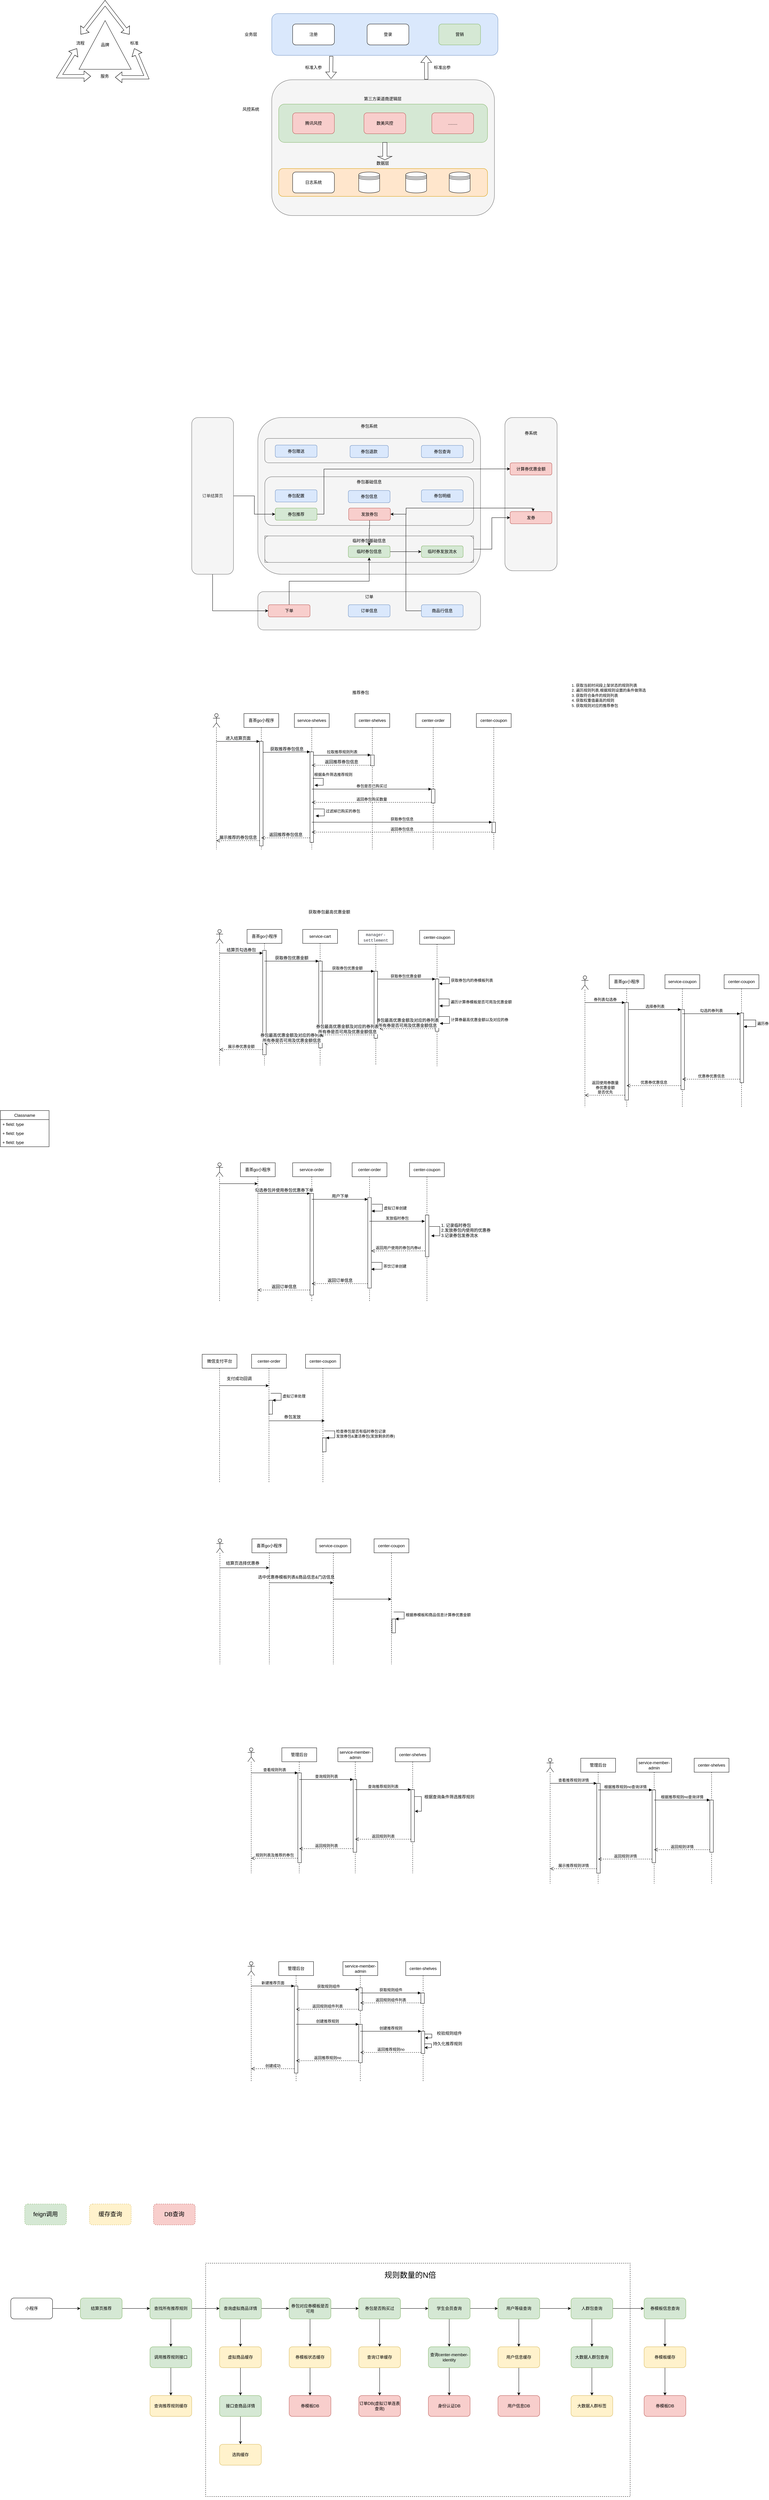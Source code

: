 <mxfile version="20.8.16" type="github"><diagram id="xRtbrq4dIjC7BBn19zUu" name="Page-1"><mxGraphModel dx="3046" dy="1004" grid="1" gridSize="10" guides="1" tooltips="1" connect="1" arrows="1" fold="1" page="1" pageScale="1" pageWidth="827" pageHeight="1169" math="0" shadow="0"><root><mxCell id="0"/><mxCell id="1" parent="0"/><mxCell id="way7valNv37GMensnN8C-58" value="" style="whiteSpace=wrap;html=1;dashed=1;" vertex="1" parent="1"><mxGeometry x="-110" y="6600" width="1220" height="670" as="geometry"/></mxCell><mxCell id="6Gv4LCmjPSlmThtg3_jA-105" value="" style="rounded=1;whiteSpace=wrap;html=1;fillColor=#f5f5f5;fontColor=#333333;strokeColor=#666666;" parent="1" vertex="1"><mxGeometry x="750" y="1300" width="150" height="440" as="geometry"/></mxCell><mxCell id="adMmPM_G4oCk68gHxNex-2" value="" style="rounded=1;whiteSpace=wrap;html=1;fillColor=#dae8fc;strokeColor=#6c8ebf;" parent="1" vertex="1"><mxGeometry x="80" y="140" width="650" height="120" as="geometry"/></mxCell><mxCell id="adMmPM_G4oCk68gHxNex-3" value="注册" style="rounded=1;whiteSpace=wrap;html=1;gradientColor=none;" parent="1" vertex="1"><mxGeometry x="140" y="170" width="120" height="60" as="geometry"/></mxCell><mxCell id="adMmPM_G4oCk68gHxNex-4" value="登录" style="rounded=1;whiteSpace=wrap;html=1;gradientColor=none;" parent="1" vertex="1"><mxGeometry x="354" y="170" width="120" height="60" as="geometry"/></mxCell><mxCell id="adMmPM_G4oCk68gHxNex-5" value="营销" style="rounded=1;whiteSpace=wrap;html=1;fillColor=#d5e8d4;strokeColor=#82b366;" parent="1" vertex="1"><mxGeometry x="560" y="170" width="120" height="60" as="geometry"/></mxCell><mxCell id="adMmPM_G4oCk68gHxNex-7" value="" style="rounded=1;whiteSpace=wrap;html=1;fillColor=#f5f5f5;fontColor=#333333;strokeColor=#666666;" parent="1" vertex="1"><mxGeometry x="80" y="330" width="640" height="390" as="geometry"/></mxCell><mxCell id="adMmPM_G4oCk68gHxNex-10" value="" style="shape=flexArrow;endArrow=classic;html=1;rounded=0;entryX=0.475;entryY=1.008;entryDx=0;entryDy=0;entryPerimeter=0;exitX=0.483;exitY=-0.002;exitDx=0;exitDy=0;exitPerimeter=0;" parent="1" edge="1"><mxGeometry width="50" height="50" relative="1" as="geometry"><mxPoint x="524.12" y="329.16" as="sourcePoint"/><mxPoint x="523.75" y="260.96" as="targetPoint"/></mxGeometry></mxCell><mxCell id="adMmPM_G4oCk68gHxNex-11" value="标准出参" style="text;html=1;strokeColor=none;fillColor=none;align=center;verticalAlign=middle;whiteSpace=wrap;rounded=0;" parent="1" vertex="1"><mxGeometry x="540" y="280" width="60" height="30" as="geometry"/></mxCell><mxCell id="adMmPM_G4oCk68gHxNex-13" value="" style="shape=flexArrow;endArrow=classic;html=1;rounded=0;exitX=0.263;exitY=1.017;exitDx=0;exitDy=0;exitPerimeter=0;entryX=0.266;entryY=-0.007;entryDx=0;entryDy=0;entryPerimeter=0;" parent="1" source="adMmPM_G4oCk68gHxNex-2" target="adMmPM_G4oCk68gHxNex-7" edge="1"><mxGeometry width="50" height="50" relative="1" as="geometry"><mxPoint x="220" y="310" as="sourcePoint"/><mxPoint x="250" y="320" as="targetPoint"/></mxGeometry></mxCell><mxCell id="adMmPM_G4oCk68gHxNex-14" value="标准入参" style="text;html=1;strokeColor=none;fillColor=none;align=center;verticalAlign=middle;whiteSpace=wrap;rounded=0;" parent="1" vertex="1"><mxGeometry x="170" y="280" width="60" height="30" as="geometry"/></mxCell><mxCell id="adMmPM_G4oCk68gHxNex-15" value="业务层" style="text;html=1;strokeColor=none;fillColor=none;align=center;verticalAlign=middle;whiteSpace=wrap;rounded=0;" parent="1" vertex="1"><mxGeometry x="-10" y="185" width="60" height="30" as="geometry"/></mxCell><mxCell id="adMmPM_G4oCk68gHxNex-18" value="风控系统" style="text;html=1;strokeColor=none;fillColor=none;align=center;verticalAlign=middle;whiteSpace=wrap;rounded=0;" parent="1" vertex="1"><mxGeometry x="-10" y="400" width="60" height="30" as="geometry"/></mxCell><mxCell id="adMmPM_G4oCk68gHxNex-19" value="" style="rounded=1;whiteSpace=wrap;html=1;fillColor=#d5e8d4;strokeColor=#82b366;" parent="1" vertex="1"><mxGeometry x="100" y="400" width="600" height="110" as="geometry"/></mxCell><mxCell id="adMmPM_G4oCk68gHxNex-24" style="edgeStyle=orthogonalEdgeStyle;rounded=0;orthogonalLoop=1;jettySize=auto;html=1;exitX=0.5;exitY=1;exitDx=0;exitDy=0;" parent="1" edge="1"><mxGeometry relative="1" as="geometry"><mxPoint x="170" y="665" as="sourcePoint"/><mxPoint x="170" y="665" as="targetPoint"/></mxGeometry></mxCell><mxCell id="adMmPM_G4oCk68gHxNex-25" value="腾讯风控" style="rounded=1;whiteSpace=wrap;html=1;fillColor=#f8cecc;strokeColor=#b85450;" parent="1" vertex="1"><mxGeometry x="140" y="425" width="120" height="60" as="geometry"/></mxCell><mxCell id="adMmPM_G4oCk68gHxNex-26" value="数美风控" style="rounded=1;whiteSpace=wrap;html=1;fillColor=#f8cecc;strokeColor=#b85450;" parent="1" vertex="1"><mxGeometry x="345" y="425" width="120" height="60" as="geometry"/></mxCell><mxCell id="adMmPM_G4oCk68gHxNex-27" value="........" style="rounded=1;whiteSpace=wrap;html=1;fillColor=#f8cecc;strokeColor=#b85450;" parent="1" vertex="1"><mxGeometry x="540" y="425" width="120" height="60" as="geometry"/></mxCell><mxCell id="adMmPM_G4oCk68gHxNex-28" value="第三方渠道商逻辑层" style="text;html=1;strokeColor=none;fillColor=none;align=center;verticalAlign=middle;whiteSpace=wrap;rounded=0;" parent="1" vertex="1"><mxGeometry x="324" y="370" width="150" height="30" as="geometry"/></mxCell><mxCell id="adMmPM_G4oCk68gHxNex-29" value="" style="rounded=1;whiteSpace=wrap;html=1;fillColor=#ffe6cc;strokeColor=#d79b00;" parent="1" vertex="1"><mxGeometry x="100" y="585" width="600" height="80" as="geometry"/></mxCell><mxCell id="adMmPM_G4oCk68gHxNex-30" value="数据层" style="text;html=1;strokeColor=none;fillColor=none;align=center;verticalAlign=middle;whiteSpace=wrap;rounded=0;" parent="1" vertex="1"><mxGeometry x="369" y="555" width="60" height="30" as="geometry"/></mxCell><mxCell id="adMmPM_G4oCk68gHxNex-31" value="" style="shape=datastore;whiteSpace=wrap;html=1;gradientColor=none;" parent="1" vertex="1"><mxGeometry x="330" y="595" width="60" height="60" as="geometry"/></mxCell><mxCell id="adMmPM_G4oCk68gHxNex-32" value="" style="shape=datastore;whiteSpace=wrap;html=1;gradientColor=none;" parent="1" vertex="1"><mxGeometry x="465" y="595" width="60" height="60" as="geometry"/></mxCell><mxCell id="adMmPM_G4oCk68gHxNex-33" value="" style="shape=datastore;whiteSpace=wrap;html=1;gradientColor=none;" parent="1" vertex="1"><mxGeometry x="590" y="595" width="60" height="60" as="geometry"/></mxCell><mxCell id="adMmPM_G4oCk68gHxNex-34" value="日志系统" style="rounded=1;whiteSpace=wrap;html=1;gradientColor=none;" parent="1" vertex="1"><mxGeometry x="140" y="595" width="120" height="60" as="geometry"/></mxCell><mxCell id="adMmPM_G4oCk68gHxNex-35" value="" style="shape=singleArrow;direction=south;whiteSpace=wrap;html=1;gradientColor=none;" parent="1" vertex="1"><mxGeometry x="384.5" y="510" width="41" height="50" as="geometry"/></mxCell><mxCell id="lRQPeVoNd4mJoIB_HeXw-1" value="品牌" style="triangle;whiteSpace=wrap;html=1;direction=north;" parent="1" vertex="1"><mxGeometry x="-474" y="160" width="150" height="140" as="geometry"/></mxCell><mxCell id="lRQPeVoNd4mJoIB_HeXw-2" value="标准" style="text;html=1;strokeColor=none;fillColor=none;align=center;verticalAlign=middle;whiteSpace=wrap;rounded=0;" parent="1" vertex="1"><mxGeometry x="-350" y="210" width="70" height="30" as="geometry"/></mxCell><mxCell id="lRQPeVoNd4mJoIB_HeXw-3" value="服务" style="text;html=1;strokeColor=none;fillColor=none;align=center;verticalAlign=middle;whiteSpace=wrap;rounded=0;" parent="1" vertex="1"><mxGeometry x="-430" y="305" width="60" height="30" as="geometry"/></mxCell><mxCell id="lRQPeVoNd4mJoIB_HeXw-4" value="流程" style="text;html=1;strokeColor=none;fillColor=none;align=center;verticalAlign=middle;whiteSpace=wrap;rounded=0;" parent="1" vertex="1"><mxGeometry x="-500" y="210" width="60" height="30" as="geometry"/></mxCell><mxCell id="lRQPeVoNd4mJoIB_HeXw-9" value="" style="shape=flexArrow;endArrow=classic;startArrow=classic;html=1;rounded=0;entryX=0.5;entryY=1;entryDx=0;entryDy=0;" parent="1" target="lRQPeVoNd4mJoIB_HeXw-2" edge="1"><mxGeometry width="100" height="100" relative="1" as="geometry"><mxPoint x="-370" y="323" as="sourcePoint"/><mxPoint x="-260" y="330" as="targetPoint"/><Array as="points"><mxPoint x="-280" y="323"/></Array></mxGeometry></mxCell><mxCell id="lRQPeVoNd4mJoIB_HeXw-10" value="" style="shape=flexArrow;endArrow=classic;startArrow=classic;html=1;rounded=0;" parent="1" edge="1"><mxGeometry width="100" height="100" relative="1" as="geometry"><mxPoint x="-469" y="200" as="sourcePoint"/><mxPoint x="-329" y="200" as="targetPoint"/><Array as="points"><mxPoint x="-399" y="110"/></Array></mxGeometry></mxCell><mxCell id="lRQPeVoNd4mJoIB_HeXw-11" value="" style="shape=flexArrow;endArrow=classic;startArrow=classic;html=1;rounded=0;" parent="1" edge="1"><mxGeometry width="100" height="100" relative="1" as="geometry"><mxPoint x="-440" y="320" as="sourcePoint"/><mxPoint x="-480" y="240" as="targetPoint"/><Array as="points"><mxPoint x="-530" y="320"/></Array></mxGeometry></mxCell><mxCell id="6Gv4LCmjPSlmThtg3_jA-58" value="" style="rounded=1;whiteSpace=wrap;html=1;fillColor=#f5f5f5;fontColor=#333333;strokeColor=#666666;" parent="1" vertex="1"><mxGeometry x="40" y="1300" width="640" height="450" as="geometry"/></mxCell><mxCell id="6Gv4LCmjPSlmThtg3_jA-59" value="券包系统" style="text;html=1;strokeColor=none;fillColor=none;align=center;verticalAlign=middle;whiteSpace=wrap;rounded=0;" parent="1" vertex="1"><mxGeometry x="330" y="1310" width="60" height="30" as="geometry"/></mxCell><mxCell id="6Gv4LCmjPSlmThtg3_jA-60" value="&lt;span style=&quot;color: rgba(0 , 0 , 0 , 0) ; font-family: monospace ; font-size: 0px&quot;&gt;%3CmxGraphModel%3E%3Croot%3E%3CmxCell%20id%3D%220%22%2F%3E%3CmxCell%20id%3D%221%22%20parent%3D%220%22%2F%3E%3CmxCell%20id%3D%222%22%20value%3D%22%E8%85%BE%E8%AE%AF%E9%A3%8E%E6%8E%A7%22%20style%3D%22rounded%3D1%3BwhiteSpace%3Dwrap%3Bhtml%3D1%3BfillColor%3D%23f8cecc%3BstrokeColor%3D%23b85450%3B%22%20vertex%3D%221%22%20parent%3D%221%22%3E%3CmxGeometry%20x%3D%22140%22%20y%3D%22425%22%20width%3D%22120%22%20height%3D%2260%22%20as%3D%22geometry%22%2F%3E%3C%2FmxCell%3E%3C%2Froot%3E%3C%2FmxGraphModel%3E&lt;/span&gt;" style="rounded=1;whiteSpace=wrap;html=1;fillColor=#f5f5f5;strokeColor=#666666;fontColor=#333333;" parent="1" vertex="1"><mxGeometry x="60" y="1360" width="600" height="70" as="geometry"/></mxCell><mxCell id="6Gv4LCmjPSlmThtg3_jA-61" value="" style="rounded=1;whiteSpace=wrap;html=1;fillColor=#f5f5f5;strokeColor=#666666;fontColor=#333333;" parent="1" vertex="1"><mxGeometry x="60" y="1470" width="600" height="140" as="geometry"/></mxCell><mxCell id="6Gv4LCmjPSlmThtg3_jA-63" style="edgeStyle=orthogonalEdgeStyle;rounded=0;orthogonalLoop=1;jettySize=auto;html=1;exitX=0.5;exitY=1;exitDx=0;exitDy=0;" parent="1" source="6Gv4LCmjPSlmThtg3_jA-58" target="6Gv4LCmjPSlmThtg3_jA-58" edge="1"><mxGeometry relative="1" as="geometry"/></mxCell><mxCell id="6Gv4LCmjPSlmThtg3_jA-64" value="券包赠送" style="rounded=1;whiteSpace=wrap;html=1;fillColor=#dae8fc;strokeColor=#6c8ebf;" parent="1" vertex="1"><mxGeometry x="90" y="1379" width="120" height="35" as="geometry"/></mxCell><mxCell id="6Gv4LCmjPSlmThtg3_jA-65" value="券包退款" style="rounded=1;whiteSpace=wrap;html=1;fillColor=#dae8fc;strokeColor=#6c8ebf;" parent="1" vertex="1"><mxGeometry x="305" y="1380" width="110" height="35" as="geometry"/></mxCell><mxCell id="6Gv4LCmjPSlmThtg3_jA-66" value="券包查询" style="rounded=1;whiteSpace=wrap;html=1;fillColor=#dae8fc;strokeColor=#6c8ebf;" parent="1" vertex="1"><mxGeometry x="510" y="1380" width="120" height="35" as="geometry"/></mxCell><mxCell id="6Gv4LCmjPSlmThtg3_jA-67" value="券包基础信息" style="text;html=1;strokeColor=none;fillColor=none;align=center;verticalAlign=middle;whiteSpace=wrap;rounded=0;" parent="1" vertex="1"><mxGeometry x="318" y="1470" width="84" height="30" as="geometry"/></mxCell><mxCell id="6Gv4LCmjPSlmThtg3_jA-69" value="券包配置" style="rounded=1;whiteSpace=wrap;html=1;fillColor=#dae8fc;strokeColor=#6c8ebf;" parent="1" vertex="1"><mxGeometry x="90" y="1507.5" width="120" height="35" as="geometry"/></mxCell><mxCell id="6Gv4LCmjPSlmThtg3_jA-71" value="券包信息" style="rounded=1;whiteSpace=wrap;html=1;fillColor=#dae8fc;strokeColor=#6c8ebf;" parent="1" vertex="1"><mxGeometry x="300" y="1509.5" width="120" height="35" as="geometry"/></mxCell><mxCell id="6Gv4LCmjPSlmThtg3_jA-72" value="券包明细" style="rounded=1;whiteSpace=wrap;html=1;fillColor=#dae8fc;strokeColor=#6c8ebf;" parent="1" vertex="1"><mxGeometry x="510" y="1507.5" width="120" height="35" as="geometry"/></mxCell><mxCell id="6Gv4LCmjPSlmThtg3_jA-77" value="" style="group;fillColor=#f5f5f5;strokeColor=#666666;fontColor=#333333;" parent="1" vertex="1" connectable="0"><mxGeometry x="60" y="1640" width="600" height="76" as="geometry"/></mxCell><mxCell id="6Gv4LCmjPSlmThtg3_jA-62" value="" style="rounded=1;whiteSpace=wrap;html=1;fillColor=#f5f5f5;strokeColor=#666666;fontColor=#333333;" parent="6Gv4LCmjPSlmThtg3_jA-77" vertex="1"><mxGeometry width="600" height="76" as="geometry"/></mxCell><mxCell id="6Gv4LCmjPSlmThtg3_jA-68" value="临时券包基础信息" style="text;html=1;strokeColor=none;fillColor=none;align=center;verticalAlign=middle;whiteSpace=wrap;rounded=0;" parent="6Gv4LCmjPSlmThtg3_jA-77" vertex="1"><mxGeometry x="250" width="100" height="28.5" as="geometry"/></mxCell><mxCell id="6Gv4LCmjPSlmThtg3_jA-107" value="" style="edgeStyle=orthogonalEdgeStyle;rounded=0;orthogonalLoop=1;jettySize=auto;html=1;" parent="6Gv4LCmjPSlmThtg3_jA-77" source="6Gv4LCmjPSlmThtg3_jA-74" target="6Gv4LCmjPSlmThtg3_jA-76" edge="1"><mxGeometry relative="1" as="geometry"/></mxCell><mxCell id="6Gv4LCmjPSlmThtg3_jA-74" value="临时券包信息" style="rounded=1;whiteSpace=wrap;html=1;fillColor=#d5e8d4;strokeColor=#82b366;" parent="6Gv4LCmjPSlmThtg3_jA-77" vertex="1"><mxGeometry x="240" y="28.5" width="120" height="33.25" as="geometry"/></mxCell><mxCell id="6Gv4LCmjPSlmThtg3_jA-76" value="临时券发放流水" style="rounded=1;whiteSpace=wrap;html=1;fillColor=#d5e8d4;strokeColor=#82b366;" parent="6Gv4LCmjPSlmThtg3_jA-77" vertex="1"><mxGeometry x="450" y="28.5" width="120" height="33.25" as="geometry"/></mxCell><mxCell id="21LtwyspIOAifd03T0w1-181" style="edgeStyle=orthogonalEdgeStyle;rounded=0;orthogonalLoop=1;jettySize=auto;html=1;entryX=0;entryY=0.5;entryDx=0;entryDy=0;" parent="1" source="6Gv4LCmjPSlmThtg3_jA-84" target="21LtwyspIOAifd03T0w1-178" edge="1"><mxGeometry relative="1" as="geometry"><Array as="points"><mxPoint x="230" y="1578"/><mxPoint x="230" y="1448"/><mxPoint x="488" y="1448"/></Array></mxGeometry></mxCell><mxCell id="6Gv4LCmjPSlmThtg3_jA-84" value="券包推荐" style="rounded=1;whiteSpace=wrap;html=1;fillColor=#d5e8d4;strokeColor=#82b366;" parent="1" vertex="1"><mxGeometry x="90" y="1560" width="120" height="35" as="geometry"/></mxCell><mxCell id="6Gv4LCmjPSlmThtg3_jA-85" value="" style="rounded=1;whiteSpace=wrap;html=1;fillColor=#f5f5f5;strokeColor=#666666;fontColor=#333333;" parent="1" vertex="1"><mxGeometry x="40" y="1800" width="640" height="110" as="geometry"/></mxCell><mxCell id="6Gv4LCmjPSlmThtg3_jA-92" style="edgeStyle=orthogonalEdgeStyle;rounded=0;orthogonalLoop=1;jettySize=auto;html=1;entryX=0;entryY=0.5;entryDx=0;entryDy=0;" parent="1" source="6Gv4LCmjPSlmThtg3_jA-91" target="6Gv4LCmjPSlmThtg3_jA-84" edge="1"><mxGeometry relative="1" as="geometry"/></mxCell><mxCell id="21LtwyspIOAifd03T0w1-184" style="edgeStyle=orthogonalEdgeStyle;rounded=0;orthogonalLoop=1;jettySize=auto;html=1;entryX=0;entryY=0.5;entryDx=0;entryDy=0;" parent="1" source="6Gv4LCmjPSlmThtg3_jA-91" target="6Gv4LCmjPSlmThtg3_jA-95" edge="1"><mxGeometry relative="1" as="geometry"><Array as="points"><mxPoint x="-90" y="1855"/></Array></mxGeometry></mxCell><mxCell id="6Gv4LCmjPSlmThtg3_jA-91" value="订单结算页" style="rounded=1;whiteSpace=wrap;html=1;fillColor=#f5f5f5;fontColor=#333333;strokeColor=#666666;" parent="1" vertex="1"><mxGeometry x="-150" y="1300" width="120" height="450" as="geometry"/></mxCell><mxCell id="6Gv4LCmjPSlmThtg3_jA-102" style="edgeStyle=orthogonalEdgeStyle;rounded=0;orthogonalLoop=1;jettySize=auto;html=1;entryX=0.5;entryY=1;entryDx=0;entryDy=0;" parent="1" source="6Gv4LCmjPSlmThtg3_jA-95" target="6Gv4LCmjPSlmThtg3_jA-74" edge="1"><mxGeometry relative="1" as="geometry"><Array as="points"><mxPoint x="130" y="1770"/><mxPoint x="360" y="1770"/></Array></mxGeometry></mxCell><mxCell id="6Gv4LCmjPSlmThtg3_jA-95" value="下单" style="rounded=1;whiteSpace=wrap;html=1;fillColor=#f8cecc;strokeColor=#b85450;" parent="1" vertex="1"><mxGeometry x="70" y="1837.5" width="120" height="35" as="geometry"/></mxCell><mxCell id="6Gv4LCmjPSlmThtg3_jA-101" value="订单" style="text;html=1;strokeColor=none;fillColor=none;align=center;verticalAlign=middle;whiteSpace=wrap;rounded=0;" parent="1" vertex="1"><mxGeometry x="318" y="1800" width="84" height="30" as="geometry"/></mxCell><mxCell id="6Gv4LCmjPSlmThtg3_jA-103" value="订单信息" style="rounded=1;whiteSpace=wrap;html=1;fillColor=#dae8fc;strokeColor=#6c8ebf;" parent="1" vertex="1"><mxGeometry x="300" y="1837.5" width="120" height="35" as="geometry"/></mxCell><mxCell id="6Gv4LCmjPSlmThtg3_jA-112" style="edgeStyle=orthogonalEdgeStyle;rounded=0;orthogonalLoop=1;jettySize=auto;html=1;entryX=1;entryY=0.5;entryDx=0;entryDy=0;" parent="1" source="6Gv4LCmjPSlmThtg3_jA-104" target="21LtwyspIOAifd03T0w1-179" edge="1"><mxGeometry relative="1" as="geometry"><mxPoint x="430" y="1580" as="targetPoint"/></mxGeometry></mxCell><mxCell id="6Gv4LCmjPSlmThtg3_jA-104" value="商品行信息" style="rounded=1;whiteSpace=wrap;html=1;fillColor=#dae8fc;strokeColor=#6c8ebf;" parent="1" vertex="1"><mxGeometry x="510" y="1837.5" width="120" height="35" as="geometry"/></mxCell><mxCell id="6Gv4LCmjPSlmThtg3_jA-106" value="券系统" style="text;html=1;strokeColor=none;fillColor=none;align=center;verticalAlign=middle;whiteSpace=wrap;rounded=0;" parent="1" vertex="1"><mxGeometry x="795" y="1330" width="60" height="30" as="geometry"/></mxCell><mxCell id="6Gv4LCmjPSlmThtg3_jA-113" value="发券" style="rounded=1;whiteSpace=wrap;html=1;fillColor=#f8cecc;strokeColor=#b85450;" parent="1" vertex="1"><mxGeometry x="765" y="1570" width="120" height="35" as="geometry"/></mxCell><mxCell id="6Gv4LCmjPSlmThtg3_jA-126" value="" style="shape=umlLifeline;participant=umlActor;perimeter=lifelinePerimeter;whiteSpace=wrap;html=1;container=1;collapsible=0;recursiveResize=0;verticalAlign=top;spacingTop=36;outlineConnect=0;" parent="1" vertex="1"><mxGeometry x="-89" y="2150" width="20" height="390" as="geometry"/></mxCell><mxCell id="6Gv4LCmjPSlmThtg3_jA-127" value="喜茶go小程序" style="shape=umlLifeline;perimeter=lifelinePerimeter;whiteSpace=wrap;html=1;container=1;collapsible=0;recursiveResize=0;outlineConnect=0;" parent="1" vertex="1"><mxGeometry y="2150" width="100" height="390" as="geometry"/></mxCell><mxCell id="21LtwyspIOAifd03T0w1-21" value="" style="html=1;points=[];perimeter=orthogonalPerimeter;" parent="6Gv4LCmjPSlmThtg3_jA-127" vertex="1"><mxGeometry x="45" y="80" width="10" height="300" as="geometry"/></mxCell><mxCell id="6Gv4LCmjPSlmThtg3_jA-130" value="service-shelves" style="shape=umlLifeline;perimeter=lifelinePerimeter;whiteSpace=wrap;html=1;container=1;collapsible=0;recursiveResize=0;outlineConnect=0;" parent="1" vertex="1"><mxGeometry x="145" y="2150" width="100" height="390" as="geometry"/></mxCell><mxCell id="21LtwyspIOAifd03T0w1-25" value="" style="html=1;points=[];perimeter=orthogonalPerimeter;" parent="6Gv4LCmjPSlmThtg3_jA-130" vertex="1"><mxGeometry x="45" y="110" width="10" height="260" as="geometry"/></mxCell><mxCell id="21LtwyspIOAifd03T0w1-38" value="根据条件筛选推荐规则" style="edgeStyle=orthogonalEdgeStyle;html=1;align=left;spacingLeft=2;endArrow=block;rounded=0;entryX=1;entryY=0;" parent="6Gv4LCmjPSlmThtg3_jA-130" edge="1"><mxGeometry x="-1" y="11" relative="1" as="geometry"><mxPoint x="53" y="186" as="sourcePoint"/><Array as="points"><mxPoint x="83" y="186"/></Array><mxPoint x="58" y="206" as="targetPoint"/><mxPoint as="offset"/></mxGeometry></mxCell><mxCell id="6Gv4LCmjPSlmThtg3_jA-135" value="center-shelves" style="shape=umlLifeline;perimeter=lifelinePerimeter;whiteSpace=wrap;html=1;container=1;collapsible=0;recursiveResize=0;outlineConnect=0;" parent="1" vertex="1"><mxGeometry x="319" y="2150" width="100" height="390" as="geometry"/></mxCell><mxCell id="21LtwyspIOAifd03T0w1-33" value="" style="html=1;points=[];perimeter=orthogonalPerimeter;" parent="6Gv4LCmjPSlmThtg3_jA-135" vertex="1"><mxGeometry x="45.5" y="119" width="10" height="31" as="geometry"/></mxCell><mxCell id="P-1sGO2Z5AC4ZifeJnnR-1" value="" style="shape=umlLifeline;participant=umlActor;perimeter=lifelinePerimeter;whiteSpace=wrap;html=1;container=1;collapsible=0;recursiveResize=0;verticalAlign=top;spacingTop=36;outlineConnect=0;" parent="1" vertex="1"><mxGeometry x="-80" y="2770" width="20" height="390" as="geometry"/></mxCell><mxCell id="P-1sGO2Z5AC4ZifeJnnR-2" value="喜茶go小程序" style="shape=umlLifeline;perimeter=lifelinePerimeter;whiteSpace=wrap;html=1;container=1;collapsible=0;recursiveResize=0;outlineConnect=0;" parent="1" vertex="1"><mxGeometry x="9" y="2770" width="100" height="390" as="geometry"/></mxCell><mxCell id="21LtwyspIOAifd03T0w1-47" value="" style="html=1;points=[];perimeter=orthogonalPerimeter;" parent="P-1sGO2Z5AC4ZifeJnnR-2" vertex="1"><mxGeometry x="45" y="60" width="10" height="300" as="geometry"/></mxCell><mxCell id="P-1sGO2Z5AC4ZifeJnnR-4" value="service-cart" style="shape=umlLifeline;perimeter=lifelinePerimeter;whiteSpace=wrap;html=1;container=1;collapsible=0;recursiveResize=0;outlineConnect=0;" parent="1" vertex="1"><mxGeometry x="169" y="2770" width="100" height="390" as="geometry"/></mxCell><mxCell id="P-1sGO2Z5AC4ZifeJnnR-7" value="center-coupon" style="shape=umlLifeline;perimeter=lifelinePerimeter;whiteSpace=wrap;html=1;container=1;collapsible=0;recursiveResize=0;outlineConnect=0;" parent="1" vertex="1"><mxGeometry x="505" y="2772.5" width="100" height="390" as="geometry"/></mxCell><mxCell id="21LtwyspIOAifd03T0w1-54" value="" style="html=1;points=[];perimeter=orthogonalPerimeter;" parent="P-1sGO2Z5AC4ZifeJnnR-7" vertex="1"><mxGeometry x="45" y="140" width="10" height="150" as="geometry"/></mxCell><mxCell id="21LtwyspIOAifd03T0w1-58" value="遍历计算券模板是否可用及优惠金额" style="edgeStyle=orthogonalEdgeStyle;html=1;align=left;spacingLeft=2;endArrow=block;rounded=0;entryX=1.083;entryY=0.423;entryDx=0;entryDy=0;entryPerimeter=0;" parent="P-1sGO2Z5AC4ZifeJnnR-7" edge="1"><mxGeometry relative="1" as="geometry"><mxPoint x="55.0" y="197.04" as="sourcePoint"/><Array as="points"><mxPoint x="85" y="197"/><mxPoint x="85" y="217"/></Array><mxPoint x="56.83" y="216.984" as="targetPoint"/></mxGeometry></mxCell><mxCell id="P-1sGO2Z5AC4ZifeJnnR-25" style="edgeStyle=orthogonalEdgeStyle;rounded=0;orthogonalLoop=1;jettySize=auto;html=1;" parent="1" source="P-1sGO2Z5AC4ZifeJnnR-20" target="P-1sGO2Z5AC4ZifeJnnR-21" edge="1"><mxGeometry relative="1" as="geometry"><Array as="points"><mxPoint x="-30" y="3500"/><mxPoint x="-30" y="3500"/></Array></mxGeometry></mxCell><mxCell id="P-1sGO2Z5AC4ZifeJnnR-20" value="" style="shape=umlLifeline;participant=umlActor;perimeter=lifelinePerimeter;whiteSpace=wrap;html=1;container=1;collapsible=0;recursiveResize=0;verticalAlign=top;spacingTop=36;outlineConnect=0;" parent="1" vertex="1"><mxGeometry x="-80" y="3440" width="20" height="400" as="geometry"/></mxCell><mxCell id="P-1sGO2Z5AC4ZifeJnnR-21" value="喜茶go小程序" style="shape=umlLifeline;perimeter=lifelinePerimeter;whiteSpace=wrap;html=1;container=1;collapsible=0;recursiveResize=0;outlineConnect=0;" parent="1" vertex="1"><mxGeometry x="-10" y="3440" width="100" height="400" as="geometry"/></mxCell><mxCell id="P-1sGO2Z5AC4ZifeJnnR-23" value="service-order" style="shape=umlLifeline;perimeter=lifelinePerimeter;whiteSpace=wrap;html=1;container=1;collapsible=0;recursiveResize=0;outlineConnect=0;" parent="1" vertex="1"><mxGeometry x="140" y="3440" width="110" height="400" as="geometry"/></mxCell><mxCell id="21LtwyspIOAifd03T0w1-160" value="" style="html=1;points=[];perimeter=orthogonalPerimeter;" parent="P-1sGO2Z5AC4ZifeJnnR-23" vertex="1"><mxGeometry x="50" y="88" width="10" height="292" as="geometry"/></mxCell><mxCell id="P-1sGO2Z5AC4ZifeJnnR-24" value="center-order" style="shape=umlLifeline;perimeter=lifelinePerimeter;whiteSpace=wrap;html=1;container=1;collapsible=0;recursiveResize=0;outlineConnect=0;" parent="1" vertex="1"><mxGeometry x="311" y="3440" width="100" height="400" as="geometry"/></mxCell><mxCell id="21LtwyspIOAifd03T0w1-151" value="" style="html=1;points=[];perimeter=orthogonalPerimeter;" parent="P-1sGO2Z5AC4ZifeJnnR-24" vertex="1"><mxGeometry x="45" y="100" width="10" height="260" as="geometry"/></mxCell><mxCell id="21LtwyspIOAifd03T0w1-152" value="&lt;span style=&quot;font-size: 12px; background-color: rgb(248, 249, 250);&quot;&gt;用户下单&lt;/span&gt;" style="html=1;verticalAlign=bottom;endArrow=block;entryX=0;entryY=0;rounded=0;" parent="P-1sGO2Z5AC4ZifeJnnR-24" source="P-1sGO2Z5AC4ZifeJnnR-23" edge="1"><mxGeometry relative="1" as="geometry"><mxPoint x="-25" y="105" as="sourcePoint"/><mxPoint x="45" y="105.0" as="targetPoint"/></mxGeometry></mxCell><mxCell id="P-1sGO2Z5AC4ZifeJnnR-30" value="center-coupon" style="shape=umlLifeline;perimeter=lifelinePerimeter;whiteSpace=wrap;html=1;container=1;collapsible=0;recursiveResize=0;outlineConnect=0;" parent="1" vertex="1"><mxGeometry x="476" y="3440" width="100" height="400" as="geometry"/></mxCell><mxCell id="21LtwyspIOAifd03T0w1-156" value="" style="html=1;points=[];perimeter=orthogonalPerimeter;" parent="P-1sGO2Z5AC4ZifeJnnR-30" vertex="1"><mxGeometry x="45.5" y="150" width="10" height="120" as="geometry"/></mxCell><mxCell id="P-1sGO2Z5AC4ZifeJnnR-53" style="edgeStyle=orthogonalEdgeStyle;rounded=0;orthogonalLoop=1;jettySize=auto;html=1;" parent="1" source="P-1sGO2Z5AC4ZifeJnnR-51" target="P-1sGO2Z5AC4ZifeJnnR-52" edge="1"><mxGeometry relative="1" as="geometry"><Array as="points"><mxPoint x="-10" y="4080"/><mxPoint x="-10" y="4080"/></Array></mxGeometry></mxCell><mxCell id="P-1sGO2Z5AC4ZifeJnnR-51" value="微信支付平台" style="shape=umlLifeline;perimeter=lifelinePerimeter;whiteSpace=wrap;html=1;container=1;collapsible=0;recursiveResize=0;outlineConnect=0;" parent="1" vertex="1"><mxGeometry x="-120" y="3990" width="100" height="370" as="geometry"/></mxCell><mxCell id="P-1sGO2Z5AC4ZifeJnnR-56" style="edgeStyle=orthogonalEdgeStyle;rounded=0;orthogonalLoop=1;jettySize=auto;html=1;" parent="1" edge="1"><mxGeometry relative="1" as="geometry"><mxPoint x="71.5" y="4181" as="sourcePoint"/><mxPoint x="232" y="4181" as="targetPoint"/><Array as="points"><mxPoint x="182" y="4181"/><mxPoint x="182" y="4181"/></Array></mxGeometry></mxCell><mxCell id="P-1sGO2Z5AC4ZifeJnnR-52" value="center-order" style="shape=umlLifeline;perimeter=lifelinePerimeter;whiteSpace=wrap;html=1;container=1;collapsible=0;recursiveResize=0;outlineConnect=0;" parent="1" vertex="1"><mxGeometry x="22" y="3990" width="100" height="370" as="geometry"/></mxCell><mxCell id="P-1sGO2Z5AC4ZifeJnnR-62" value="" style="group" parent="P-1sGO2Z5AC4ZifeJnnR-52" vertex="1" connectable="0"><mxGeometry x="50" y="112" width="35" height="60" as="geometry"/></mxCell><mxCell id="P-1sGO2Z5AC4ZifeJnnR-60" value="" style="html=1;points=[];perimeter=orthogonalPerimeter;" parent="P-1sGO2Z5AC4ZifeJnnR-62" vertex="1"><mxGeometry y="20" width="10" height="40" as="geometry"/></mxCell><mxCell id="P-1sGO2Z5AC4ZifeJnnR-61" value="虚拟订单处理" style="edgeStyle=orthogonalEdgeStyle;html=1;align=left;spacingLeft=2;endArrow=block;rounded=0;entryX=1;entryY=0;" parent="P-1sGO2Z5AC4ZifeJnnR-62" target="P-1sGO2Z5AC4ZifeJnnR-60" edge="1"><mxGeometry relative="1" as="geometry"><mxPoint x="5" as="sourcePoint"/><Array as="points"><mxPoint x="35"/></Array></mxGeometry></mxCell><mxCell id="P-1sGO2Z5AC4ZifeJnnR-54" value="支付成功回调" style="text;html=1;align=center;verticalAlign=middle;resizable=0;points=[];autosize=1;strokeColor=none;fillColor=none;" parent="1" vertex="1"><mxGeometry x="-59" y="4050" width="90" height="20" as="geometry"/></mxCell><mxCell id="P-1sGO2Z5AC4ZifeJnnR-55" value="center-coupon" style="shape=umlLifeline;perimeter=lifelinePerimeter;whiteSpace=wrap;html=1;container=1;collapsible=0;recursiveResize=0;outlineConnect=0;" parent="1" vertex="1"><mxGeometry x="177" y="3990" width="100" height="370" as="geometry"/></mxCell><mxCell id="P-1sGO2Z5AC4ZifeJnnR-65" value="" style="group" parent="P-1sGO2Z5AC4ZifeJnnR-55" vertex="1" connectable="0"><mxGeometry x="49" y="220" width="35" height="60" as="geometry"/></mxCell><mxCell id="P-1sGO2Z5AC4ZifeJnnR-63" value="" style="html=1;points=[];perimeter=orthogonalPerimeter;" parent="P-1sGO2Z5AC4ZifeJnnR-65" vertex="1"><mxGeometry y="20" width="10" height="40" as="geometry"/></mxCell><mxCell id="P-1sGO2Z5AC4ZifeJnnR-64" value="检查券包是否有临时券包记录&lt;br&gt;发放券包&amp;amp;激活券包(发放剩余的券)" style="edgeStyle=orthogonalEdgeStyle;html=1;align=left;spacingLeft=2;endArrow=block;rounded=0;entryX=1;entryY=0;" parent="P-1sGO2Z5AC4ZifeJnnR-65" target="P-1sGO2Z5AC4ZifeJnnR-63" edge="1"><mxGeometry relative="1" as="geometry"><mxPoint x="5" as="sourcePoint"/><Array as="points"><mxPoint x="35"/></Array></mxGeometry></mxCell><mxCell id="P-1sGO2Z5AC4ZifeJnnR-57" value="券包发放" style="text;html=1;align=center;verticalAlign=middle;resizable=0;points=[];autosize=1;strokeColor=none;fillColor=none;" parent="1" vertex="1"><mxGeometry x="109" y="4160" width="60" height="20" as="geometry"/></mxCell><mxCell id="P-1sGO2Z5AC4ZifeJnnR-68" style="edgeStyle=orthogonalEdgeStyle;rounded=0;orthogonalLoop=1;jettySize=auto;html=1;" parent="1" edge="1"><mxGeometry relative="1" as="geometry"><mxPoint x="-69.5" y="4603" as="sourcePoint"/><mxPoint x="72.5" y="4603" as="targetPoint"/><Array as="points"><mxPoint x="-20" y="4603"/><mxPoint x="-20" y="4603"/></Array></mxGeometry></mxCell><mxCell id="P-1sGO2Z5AC4ZifeJnnR-66" value="" style="shape=umlLifeline;participant=umlActor;perimeter=lifelinePerimeter;whiteSpace=wrap;html=1;container=1;collapsible=0;recursiveResize=0;verticalAlign=top;spacingTop=36;outlineConnect=0;" parent="1" vertex="1"><mxGeometry x="-79" y="4520" width="20" height="360" as="geometry"/></mxCell><mxCell id="P-1sGO2Z5AC4ZifeJnnR-71" style="edgeStyle=orthogonalEdgeStyle;rounded=0;orthogonalLoop=1;jettySize=auto;html=1;" parent="1" edge="1"><mxGeometry relative="1" as="geometry"><mxPoint x="72.5" y="4646" as="sourcePoint"/><mxPoint x="256.5" y="4646" as="targetPoint"/><Array as="points"><mxPoint x="190" y="4646"/><mxPoint x="190" y="4646"/></Array></mxGeometry></mxCell><mxCell id="P-1sGO2Z5AC4ZifeJnnR-67" value="喜茶go小程序" style="shape=umlLifeline;perimeter=lifelinePerimeter;whiteSpace=wrap;html=1;container=1;collapsible=0;recursiveResize=0;outlineConnect=0;" parent="1" vertex="1"><mxGeometry x="23" y="4520" width="100" height="360" as="geometry"/></mxCell><mxCell id="P-1sGO2Z5AC4ZifeJnnR-69" value="结算页选择优惠券" style="text;html=1;align=center;verticalAlign=middle;resizable=0;points=[];autosize=1;strokeColor=none;fillColor=none;" parent="1" vertex="1"><mxGeometry x="-59" y="4580" width="110" height="20" as="geometry"/></mxCell><mxCell id="P-1sGO2Z5AC4ZifeJnnR-73" style="edgeStyle=orthogonalEdgeStyle;rounded=0;orthogonalLoop=1;jettySize=auto;html=1;" parent="1" edge="1"><mxGeometry relative="1" as="geometry"><mxPoint x="256.5" y="4693" as="sourcePoint"/><mxPoint x="423.5" y="4693" as="targetPoint"/></mxGeometry></mxCell><mxCell id="P-1sGO2Z5AC4ZifeJnnR-70" value="service-coupon" style="shape=umlLifeline;perimeter=lifelinePerimeter;whiteSpace=wrap;html=1;container=1;collapsible=0;recursiveResize=0;outlineConnect=0;" parent="1" vertex="1"><mxGeometry x="207" y="4520" width="100" height="360" as="geometry"/></mxCell><mxCell id="P-1sGO2Z5AC4ZifeJnnR-72" value="center-coupon" style="shape=umlLifeline;perimeter=lifelinePerimeter;whiteSpace=wrap;html=1;container=1;collapsible=0;recursiveResize=0;outlineConnect=0;" parent="1" vertex="1"><mxGeometry x="374" y="4520" width="100" height="360" as="geometry"/></mxCell><mxCell id="P-1sGO2Z5AC4ZifeJnnR-77" value="" style="group" parent="P-1sGO2Z5AC4ZifeJnnR-72" vertex="1" connectable="0"><mxGeometry x="51.5" y="210" width="35" height="60" as="geometry"/></mxCell><mxCell id="P-1sGO2Z5AC4ZifeJnnR-75" value="" style="html=1;points=[];perimeter=orthogonalPerimeter;" parent="P-1sGO2Z5AC4ZifeJnnR-77" vertex="1"><mxGeometry y="20" width="10" height="40" as="geometry"/></mxCell><mxCell id="P-1sGO2Z5AC4ZifeJnnR-76" value="根据券模板和商品信息计算券优惠金额" style="edgeStyle=orthogonalEdgeStyle;html=1;align=left;spacingLeft=2;endArrow=block;rounded=0;entryX=1;entryY=0;" parent="P-1sGO2Z5AC4ZifeJnnR-77" target="P-1sGO2Z5AC4ZifeJnnR-75" edge="1"><mxGeometry relative="1" as="geometry"><mxPoint x="5" as="sourcePoint"/><Array as="points"><mxPoint x="35"/></Array></mxGeometry></mxCell><mxCell id="P-1sGO2Z5AC4ZifeJnnR-74" value="选中优惠券模板列表&amp;amp;商品信息&amp;amp;门店信息" style="text;html=1;align=center;verticalAlign=middle;resizable=0;points=[];autosize=1;strokeColor=none;fillColor=none;" parent="1" vertex="1"><mxGeometry x="30" y="4620" width="240" height="20" as="geometry"/></mxCell><mxCell id="21LtwyspIOAifd03T0w1-6" value="获取券包最高优惠金额" style="text;html=1;align=center;verticalAlign=middle;resizable=0;points=[];autosize=1;strokeColor=none;fillColor=none;" parent="1" vertex="1"><mxGeometry x="175" y="2710" width="140" height="20" as="geometry"/></mxCell><mxCell id="21LtwyspIOAifd03T0w1-12" value="" style="group" parent="1" vertex="1" connectable="0"><mxGeometry x="528" y="3623" width="35" height="80" as="geometry"/></mxCell><mxCell id="21LtwyspIOAifd03T0w1-11" value="&lt;span style=&quot;font-size: 12px; text-align: center; background-color: rgb(248, 249, 250);&quot;&gt;1. 记录临时券包&lt;br&gt;2.发放券包内使用的优惠券&lt;/span&gt;&lt;br style=&quot;font-size: 12px; text-align: center; background-color: rgb(248, 249, 250);&quot;&gt;&lt;span style=&quot;font-size: 12px; text-align: center; background-color: rgb(248, 249, 250);&quot;&gt;3.记录券包发券流水&lt;/span&gt;" style="edgeStyle=orthogonalEdgeStyle;html=1;align=left;spacingLeft=2;endArrow=block;rounded=0;entryX=1;entryY=0;" parent="21LtwyspIOAifd03T0w1-12" edge="1"><mxGeometry relative="1" as="geometry"><mxPoint x="5" as="sourcePoint"/><Array as="points"><mxPoint x="35"/></Array><mxPoint x="10" y="26.667" as="targetPoint"/></mxGeometry></mxCell><mxCell id="21LtwyspIOAifd03T0w1-13" value="" style="shape=umlLifeline;participant=umlActor;perimeter=lifelinePerimeter;whiteSpace=wrap;html=1;container=1;collapsible=0;recursiveResize=0;verticalAlign=top;spacingTop=36;outlineConnect=0;" parent="1" vertex="1"><mxGeometry x="970" y="2903" width="20" height="377" as="geometry"/></mxCell><mxCell id="21LtwyspIOAifd03T0w1-14" value="喜茶go小程序" style="shape=umlLifeline;perimeter=lifelinePerimeter;whiteSpace=wrap;html=1;container=1;collapsible=0;recursiveResize=0;outlineConnect=0;" parent="1" vertex="1"><mxGeometry x="1050" y="2900" width="100" height="380" as="geometry"/></mxCell><mxCell id="21LtwyspIOAifd03T0w1-64" value="" style="html=1;points=[];perimeter=orthogonalPerimeter;" parent="21LtwyspIOAifd03T0w1-14" vertex="1"><mxGeometry x="45" y="80" width="10" height="280" as="geometry"/></mxCell><mxCell id="21LtwyspIOAifd03T0w1-15" value="service-coupon" style="shape=umlLifeline;perimeter=lifelinePerimeter;whiteSpace=wrap;html=1;container=1;collapsible=0;recursiveResize=0;outlineConnect=0;" parent="1" vertex="1"><mxGeometry x="1210" y="2900" width="100" height="380" as="geometry"/></mxCell><mxCell id="21LtwyspIOAifd03T0w1-71" value="" style="html=1;points=[];perimeter=orthogonalPerimeter;" parent="21LtwyspIOAifd03T0w1-15" vertex="1"><mxGeometry x="46" y="100" width="10" height="230" as="geometry"/></mxCell><mxCell id="21LtwyspIOAifd03T0w1-22" value="&lt;span style=&quot;font-size: 12px; background-color: rgb(248, 249, 250);&quot;&gt;进入结算页面&lt;/span&gt;" style="html=1;verticalAlign=bottom;endArrow=block;entryX=0;entryY=0;rounded=0;" parent="1" source="6Gv4LCmjPSlmThtg3_jA-126" target="21LtwyspIOAifd03T0w1-21" edge="1"><mxGeometry relative="1" as="geometry"><mxPoint x="5" y="2230" as="sourcePoint"/></mxGeometry></mxCell><mxCell id="21LtwyspIOAifd03T0w1-23" value="&lt;span style=&quot;font-size: 12px; background-color: rgb(248, 249, 250);&quot;&gt;展示推荐的券包信息&lt;/span&gt;" style="html=1;verticalAlign=bottom;endArrow=open;dashed=1;endSize=8;exitX=0;exitY=0.95;rounded=0;" parent="1" source="21LtwyspIOAifd03T0w1-21" target="6Gv4LCmjPSlmThtg3_jA-126" edge="1"><mxGeometry relative="1" as="geometry"><mxPoint x="5" y="2306" as="targetPoint"/></mxGeometry></mxCell><mxCell id="21LtwyspIOAifd03T0w1-26" value="&lt;span style=&quot;font-size: 12px; background-color: rgb(248, 249, 250);&quot;&gt;获取推荐券包信息&lt;/span&gt;" style="html=1;verticalAlign=bottom;endArrow=block;entryX=0;entryY=0;rounded=0;exitX=1.017;exitY=0.105;exitDx=0;exitDy=0;exitPerimeter=0;" parent="1" source="21LtwyspIOAifd03T0w1-21" target="21LtwyspIOAifd03T0w1-25" edge="1"><mxGeometry relative="1" as="geometry"><mxPoint x="185" y="2260" as="sourcePoint"/></mxGeometry></mxCell><mxCell id="21LtwyspIOAifd03T0w1-27" value="&lt;span style=&quot;font-size: 12px; background-color: rgb(248, 249, 250);&quot;&gt;返回推荐券包信息&lt;/span&gt;" style="html=1;verticalAlign=bottom;endArrow=open;dashed=1;endSize=8;exitX=0;exitY=0.95;rounded=0;" parent="1" source="21LtwyspIOAifd03T0w1-25" target="6Gv4LCmjPSlmThtg3_jA-127" edge="1"><mxGeometry relative="1" as="geometry"><mxPoint x="185" y="2336" as="targetPoint"/></mxGeometry></mxCell><mxCell id="21LtwyspIOAifd03T0w1-32" value="&lt;span style=&quot;color: rgb(0, 0, 0); font-family: Helvetica; font-size: 11px; font-style: normal; font-variant-ligatures: normal; font-variant-caps: normal; font-weight: 400; letter-spacing: normal; orphans: 2; text-align: left; text-indent: 0px; text-transform: none; widows: 2; word-spacing: 0px; -webkit-text-stroke-width: 0px; background-color: rgb(255, 255, 255); text-decoration-thickness: initial; text-decoration-style: initial; text-decoration-color: initial; float: none; display: inline !important;&quot;&gt;1. 获取当前时间段上架状态的规则列表&lt;/span&gt;&lt;br style=&quot;color: rgb(0, 0, 0); font-family: Helvetica; font-size: 11px; font-style: normal; font-variant-ligatures: normal; font-variant-caps: normal; font-weight: 400; letter-spacing: normal; orphans: 2; text-align: left; text-indent: 0px; text-transform: none; widows: 2; word-spacing: 0px; -webkit-text-stroke-width: 0px; text-decoration-thickness: initial; text-decoration-style: initial; text-decoration-color: initial;&quot;&gt;&lt;span style=&quot;color: rgb(0, 0, 0); font-family: Helvetica; font-size: 11px; font-style: normal; font-variant-ligatures: normal; font-variant-caps: normal; font-weight: 400; letter-spacing: normal; orphans: 2; text-align: left; text-indent: 0px; text-transform: none; widows: 2; word-spacing: 0px; -webkit-text-stroke-width: 0px; background-color: rgb(255, 255, 255); text-decoration-thickness: initial; text-decoration-style: initial; text-decoration-color: initial; float: none; display: inline !important;&quot;&gt;2. 遍历规则列表,根据规则设置的条件做筛选&lt;/span&gt;&lt;br style=&quot;color: rgb(0, 0, 0); font-family: Helvetica; font-size: 11px; font-style: normal; font-variant-ligatures: normal; font-variant-caps: normal; font-weight: 400; letter-spacing: normal; orphans: 2; text-align: left; text-indent: 0px; text-transform: none; widows: 2; word-spacing: 0px; -webkit-text-stroke-width: 0px; text-decoration-thickness: initial; text-decoration-style: initial; text-decoration-color: initial;&quot;&gt;&lt;span style=&quot;color: rgb(0, 0, 0); font-family: Helvetica; font-size: 11px; font-style: normal; font-variant-ligatures: normal; font-variant-caps: normal; font-weight: 400; letter-spacing: normal; orphans: 2; text-align: left; text-indent: 0px; text-transform: none; widows: 2; word-spacing: 0px; -webkit-text-stroke-width: 0px; background-color: rgb(255, 255, 255); text-decoration-thickness: initial; text-decoration-style: initial; text-decoration-color: initial; float: none; display: inline !important;&quot;&gt;3. 获取符合条件的规则列表&lt;/span&gt;&lt;br style=&quot;color: rgb(0, 0, 0); font-family: Helvetica; font-size: 11px; font-style: normal; font-variant-ligatures: normal; font-variant-caps: normal; font-weight: 400; letter-spacing: normal; orphans: 2; text-align: left; text-indent: 0px; text-transform: none; widows: 2; word-spacing: 0px; -webkit-text-stroke-width: 0px; text-decoration-thickness: initial; text-decoration-style: initial; text-decoration-color: initial;&quot;&gt;&lt;span style=&quot;color: rgb(0, 0, 0); font-family: Helvetica; font-size: 11px; font-style: normal; font-variant-ligatures: normal; font-variant-caps: normal; font-weight: 400; letter-spacing: normal; orphans: 2; text-align: left; text-indent: 0px; text-transform: none; widows: 2; word-spacing: 0px; -webkit-text-stroke-width: 0px; background-color: rgb(255, 255, 255); text-decoration-thickness: initial; text-decoration-style: initial; text-decoration-color: initial; float: none; display: inline !important;&quot;&gt;4. 获取权重值最高的规则&lt;/span&gt;&lt;br style=&quot;color: rgb(0, 0, 0); font-family: Helvetica; font-size: 11px; font-style: normal; font-variant-ligatures: normal; font-variant-caps: normal; font-weight: 400; letter-spacing: normal; orphans: 2; text-align: left; text-indent: 0px; text-transform: none; widows: 2; word-spacing: 0px; -webkit-text-stroke-width: 0px; text-decoration-thickness: initial; text-decoration-style: initial; text-decoration-color: initial;&quot;&gt;&lt;span style=&quot;color: rgb(0, 0, 0); font-family: Helvetica; font-size: 11px; font-style: normal; font-variant-ligatures: normal; font-variant-caps: normal; font-weight: 400; letter-spacing: normal; orphans: 2; text-align: left; text-indent: 0px; text-transform: none; widows: 2; word-spacing: 0px; -webkit-text-stroke-width: 0px; background-color: rgb(255, 255, 255); text-decoration-thickness: initial; text-decoration-style: initial; text-decoration-color: initial; float: none; display: inline !important;&quot;&gt;5. 获取规则对应的推荐券包&lt;/span&gt;" style="text;whiteSpace=wrap;html=1;" parent="1" vertex="1"><mxGeometry x="940" y="2055" width="260" height="90" as="geometry"/></mxCell><mxCell id="21LtwyspIOAifd03T0w1-34" value="拉取推荐规则列表" style="html=1;verticalAlign=bottom;endArrow=block;entryX=0;entryY=0;rounded=0;" parent="1" target="21LtwyspIOAifd03T0w1-33" edge="1"><mxGeometry relative="1" as="geometry"><mxPoint x="200" y="2270" as="sourcePoint"/></mxGeometry></mxCell><mxCell id="21LtwyspIOAifd03T0w1-35" value="&lt;span style=&quot;font-size: 12px; background-color: rgb(248, 249, 250);&quot;&gt;返回推荐券包信息&lt;/span&gt;" style="html=1;verticalAlign=bottom;endArrow=open;dashed=1;endSize=8;exitX=0;exitY=0.95;rounded=0;" parent="1" source="21LtwyspIOAifd03T0w1-33" target="6Gv4LCmjPSlmThtg3_jA-130" edge="1"><mxGeometry relative="1" as="geometry"><mxPoint x="377.5" y="2376" as="targetPoint"/></mxGeometry></mxCell><mxCell id="21LtwyspIOAifd03T0w1-39" value="center-order" style="shape=umlLifeline;perimeter=lifelinePerimeter;whiteSpace=wrap;html=1;container=1;collapsible=0;recursiveResize=0;outlineConnect=0;" parent="1" vertex="1"><mxGeometry x="494" y="2150" width="100" height="390" as="geometry"/></mxCell><mxCell id="21LtwyspIOAifd03T0w1-170" value="" style="html=1;points=[];perimeter=orthogonalPerimeter;" parent="21LtwyspIOAifd03T0w1-39" vertex="1"><mxGeometry x="45" y="217" width="10" height="40" as="geometry"/></mxCell><mxCell id="21LtwyspIOAifd03T0w1-45" value="推荐券包" style="text;html=1;align=center;verticalAlign=middle;resizable=0;points=[];autosize=1;strokeColor=none;fillColor=none;" parent="1" vertex="1"><mxGeometry x="304.5" y="2080" width="60" height="20" as="geometry"/></mxCell><mxCell id="21LtwyspIOAifd03T0w1-48" value="&lt;span style=&quot;font-size: 12px; background-color: rgb(248, 249, 250);&quot;&gt;结算页勾选券包&lt;/span&gt;" style="html=1;verticalAlign=bottom;endArrow=block;entryX=0;entryY=0;rounded=0;" parent="1" edge="1"><mxGeometry relative="1" as="geometry"><mxPoint x="-70.37" y="2838" as="sourcePoint"/><mxPoint x="54" y="2838" as="targetPoint"/></mxGeometry></mxCell><mxCell id="21LtwyspIOAifd03T0w1-49" value="展示券优惠金额" style="html=1;verticalAlign=bottom;endArrow=open;dashed=1;endSize=8;exitX=0;exitY=0.95;rounded=0;" parent="1" source="21LtwyspIOAifd03T0w1-47" target="P-1sGO2Z5AC4ZifeJnnR-1" edge="1"><mxGeometry relative="1" as="geometry"><mxPoint x="-16" y="2982" as="targetPoint"/></mxGeometry></mxCell><mxCell id="21LtwyspIOAifd03T0w1-50" value="" style="html=1;points=[];perimeter=orthogonalPerimeter;" parent="1" vertex="1"><mxGeometry x="215" y="2861" width="10" height="249" as="geometry"/></mxCell><mxCell id="21LtwyspIOAifd03T0w1-51" value="&lt;span style=&quot;font-size: 12px; background-color: rgb(248, 249, 250);&quot;&gt;获取券包优惠金额&lt;/span&gt;" style="html=1;verticalAlign=bottom;endArrow=block;entryX=0;entryY=0;rounded=0;" parent="1" source="P-1sGO2Z5AC4ZifeJnnR-2" target="21LtwyspIOAifd03T0w1-50" edge="1"><mxGeometry relative="1" as="geometry"><mxPoint x="150" y="2861" as="sourcePoint"/></mxGeometry></mxCell><mxCell id="21LtwyspIOAifd03T0w1-52" value="&lt;span style=&quot;font-size: 12px; background-color: rgb(248, 249, 250);&quot;&gt;券包最高优惠金额及对应的&lt;/span&gt;&lt;span style=&quot;font-size: 12px; background-color: rgb(248, 249, 250);&quot;&gt;券列表&lt;br&gt;所有券是否可用及优惠金额信息&lt;/span&gt;" style="html=1;verticalAlign=bottom;endArrow=open;dashed=1;endSize=8;exitX=0;exitY=0.95;rounded=0;" parent="1" source="21LtwyspIOAifd03T0w1-50" target="P-1sGO2Z5AC4ZifeJnnR-2" edge="1"><mxGeometry relative="1" as="geometry"><mxPoint x="150" y="2937" as="targetPoint"/></mxGeometry></mxCell><mxCell id="21LtwyspIOAifd03T0w1-56" value="&lt;span style=&quot;font-size: 12px; background-color: rgb(248, 249, 250);&quot;&gt;券包最高优惠金额及对应的&lt;/span&gt;&lt;span style=&quot;font-size: 12px; background-color: rgb(248, 249, 250);&quot;&gt;券列表&lt;br&gt;所有券是否可用及优惠金额信息&lt;br&gt;&lt;/span&gt;" style="html=1;verticalAlign=bottom;endArrow=open;dashed=1;endSize=8;exitX=0;exitY=0.95;rounded=0;" parent="1" source="21LtwyspIOAifd03T0w1-54" edge="1"><mxGeometry relative="1" as="geometry"><mxPoint x="390" y="3055" as="targetPoint"/></mxGeometry></mxCell><mxCell id="21LtwyspIOAifd03T0w1-55" value="获取券包优惠金额" style="html=1;verticalAlign=bottom;endArrow=block;entryX=0;entryY=0;rounded=0;" parent="1" source="21LtwyspIOAifd03T0w1-185" target="21LtwyspIOAifd03T0w1-54" edge="1"><mxGeometry relative="1" as="geometry"><mxPoint x="320" y="2882" as="sourcePoint"/></mxGeometry></mxCell><mxCell id="21LtwyspIOAifd03T0w1-59" value="获取券包内的券模板列表" style="edgeStyle=orthogonalEdgeStyle;html=1;align=left;spacingLeft=2;endArrow=block;rounded=0;entryX=1.083;entryY=0.201;entryDx=0;entryDy=0;entryPerimeter=0;" parent="1" edge="1"><mxGeometry relative="1" as="geometry"><mxPoint x="560.54" y="2907.04" as="sourcePoint"/><Array as="points"><mxPoint x="591" y="2907"/><mxPoint x="591" y="2926"/></Array><mxPoint x="560.83" y="2925.808" as="targetPoint"/></mxGeometry></mxCell><mxCell id="21LtwyspIOAifd03T0w1-63" value="计算券最高优惠金额以及对应的券" style="edgeStyle=orthogonalEdgeStyle;html=1;align=left;spacingLeft=2;endArrow=block;rounded=0;entryX=1.083;entryY=0.423;entryDx=0;entryDy=0;entryPerimeter=0;" parent="1" edge="1"><mxGeometry relative="1" as="geometry"><mxPoint x="561" y="3020.04" as="sourcePoint"/><Array as="points"><mxPoint x="591" y="3020"/><mxPoint x="591" y="3040"/></Array><mxPoint x="562.83" y="3039.984" as="targetPoint"/></mxGeometry></mxCell><mxCell id="21LtwyspIOAifd03T0w1-66" value="返回使用券数量&lt;br&gt;券优惠金额&lt;br&gt;是否优先" style="html=1;verticalAlign=bottom;endArrow=open;dashed=1;endSize=8;exitX=0;exitY=0.95;rounded=0;" parent="1" source="21LtwyspIOAifd03T0w1-64" target="21LtwyspIOAifd03T0w1-13" edge="1"><mxGeometry relative="1" as="geometry"><mxPoint x="1025" y="3056" as="targetPoint"/></mxGeometry></mxCell><mxCell id="21LtwyspIOAifd03T0w1-65" value="券列表勾选券" style="html=1;verticalAlign=bottom;endArrow=block;entryX=0;entryY=0;rounded=0;" parent="1" source="21LtwyspIOAifd03T0w1-13" target="21LtwyspIOAifd03T0w1-64" edge="1"><mxGeometry relative="1" as="geometry"><mxPoint x="1025" y="2980" as="sourcePoint"/></mxGeometry></mxCell><mxCell id="21LtwyspIOAifd03T0w1-72" value="选择券列表" style="html=1;verticalAlign=bottom;endArrow=block;entryX=0;entryY=0;rounded=0;" parent="1" source="21LtwyspIOAifd03T0w1-64" target="21LtwyspIOAifd03T0w1-71" edge="1"><mxGeometry relative="1" as="geometry"><mxPoint x="1186" y="3000" as="sourcePoint"/></mxGeometry></mxCell><mxCell id="21LtwyspIOAifd03T0w1-73" value="优惠券优惠信息" style="html=1;verticalAlign=bottom;endArrow=open;dashed=1;endSize=8;exitX=0;exitY=0.95;rounded=0;" parent="1" source="21LtwyspIOAifd03T0w1-71" target="21LtwyspIOAifd03T0w1-14" edge="1"><mxGeometry relative="1" as="geometry"><mxPoint x="1186" y="3076" as="targetPoint"/></mxGeometry></mxCell><mxCell id="21LtwyspIOAifd03T0w1-74" value="center-coupon" style="shape=umlLifeline;perimeter=lifelinePerimeter;whiteSpace=wrap;html=1;container=1;collapsible=0;recursiveResize=0;outlineConnect=0;" parent="1" vertex="1"><mxGeometry x="1380" y="2900" width="100" height="380" as="geometry"/></mxCell><mxCell id="21LtwyspIOAifd03T0w1-75" value="" style="html=1;points=[];perimeter=orthogonalPerimeter;" parent="21LtwyspIOAifd03T0w1-74" vertex="1"><mxGeometry x="46" y="110" width="10" height="200" as="geometry"/></mxCell><mxCell id="21LtwyspIOAifd03T0w1-79" value="遍历券" style="edgeStyle=orthogonalEdgeStyle;html=1;align=left;spacingLeft=2;endArrow=block;rounded=0;entryX=1.048;entryY=0.195;entryDx=0;entryDy=0;entryPerimeter=0;" parent="21LtwyspIOAifd03T0w1-74" target="21LtwyspIOAifd03T0w1-75" edge="1"><mxGeometry relative="1" as="geometry"><mxPoint x="56" y="130" as="sourcePoint"/><Array as="points"><mxPoint x="91" y="130"/><mxPoint x="91" y="149"/></Array><mxPoint x="66" y="150.0" as="targetPoint"/></mxGeometry></mxCell><mxCell id="21LtwyspIOAifd03T0w1-77" value="优惠券优惠信息" style="html=1;verticalAlign=bottom;endArrow=open;dashed=1;endSize=8;exitX=0;exitY=0.95;rounded=0;" parent="1" source="21LtwyspIOAifd03T0w1-75" target="21LtwyspIOAifd03T0w1-15" edge="1"><mxGeometry relative="1" as="geometry"><mxPoint x="1356" y="3086" as="targetPoint"/></mxGeometry></mxCell><mxCell id="21LtwyspIOAifd03T0w1-76" value="勾选的券列表" style="html=1;verticalAlign=bottom;endArrow=block;entryX=0;entryY=0;rounded=0;" parent="1" edge="1"><mxGeometry relative="1" as="geometry"><mxPoint x="1259.63" y="3012.0" as="sourcePoint"/><mxPoint x="1426" y="3012.0" as="targetPoint"/></mxGeometry></mxCell><mxCell id="21LtwyspIOAifd03T0w1-80" value="" style="shape=umlLifeline;participant=umlActor;perimeter=lifelinePerimeter;whiteSpace=wrap;html=1;container=1;collapsible=0;recursiveResize=0;verticalAlign=top;spacingTop=36;outlineConnect=0;" parent="1" vertex="1"><mxGeometry x="11" y="5120" width="20" height="360" as="geometry"/></mxCell><mxCell id="21LtwyspIOAifd03T0w1-81" value="管理后台" style="shape=umlLifeline;perimeter=lifelinePerimeter;whiteSpace=wrap;html=1;container=1;collapsible=0;recursiveResize=0;outlineConnect=0;" parent="1" vertex="1"><mxGeometry x="109" y="5120" width="100" height="360" as="geometry"/></mxCell><mxCell id="21LtwyspIOAifd03T0w1-83" value="" style="html=1;points=[];perimeter=orthogonalPerimeter;" parent="21LtwyspIOAifd03T0w1-81" vertex="1"><mxGeometry x="46" y="72" width="10" height="258" as="geometry"/></mxCell><mxCell id="21LtwyspIOAifd03T0w1-84" value="查看规则列表" style="html=1;verticalAlign=bottom;endArrow=block;entryX=0;entryY=0;rounded=0;" parent="1" source="21LtwyspIOAifd03T0w1-80" target="21LtwyspIOAifd03T0w1-83" edge="1"><mxGeometry relative="1" as="geometry"><mxPoint x="85" y="5192" as="sourcePoint"/></mxGeometry></mxCell><mxCell id="21LtwyspIOAifd03T0w1-85" value="规则列表及推荐的券包" style="html=1;verticalAlign=bottom;endArrow=open;dashed=1;endSize=8;exitX=0;exitY=0.95;rounded=0;" parent="1" source="21LtwyspIOAifd03T0w1-83" target="21LtwyspIOAifd03T0w1-80" edge="1"><mxGeometry relative="1" as="geometry"><mxPoint x="85" y="5268" as="targetPoint"/></mxGeometry></mxCell><mxCell id="21LtwyspIOAifd03T0w1-86" value="service-member-admin" style="shape=umlLifeline;perimeter=lifelinePerimeter;whiteSpace=wrap;html=1;container=1;collapsible=0;recursiveResize=0;outlineConnect=0;" parent="1" vertex="1"><mxGeometry x="270" y="5120" width="100" height="360" as="geometry"/></mxCell><mxCell id="21LtwyspIOAifd03T0w1-88" value="" style="html=1;points=[];perimeter=orthogonalPerimeter;" parent="21LtwyspIOAifd03T0w1-86" vertex="1"><mxGeometry x="44" y="91" width="10" height="209" as="geometry"/></mxCell><mxCell id="21LtwyspIOAifd03T0w1-89" value="查询规则列表" style="html=1;verticalAlign=bottom;endArrow=block;entryX=0;entryY=0;rounded=0;" parent="1" source="21LtwyspIOAifd03T0w1-81" target="21LtwyspIOAifd03T0w1-88" edge="1"><mxGeometry relative="1" as="geometry"><mxPoint x="244" y="5211" as="sourcePoint"/></mxGeometry></mxCell><mxCell id="21LtwyspIOAifd03T0w1-90" value="返回规则列表" style="html=1;verticalAlign=bottom;endArrow=open;dashed=1;endSize=8;exitX=0;exitY=0.95;rounded=0;" parent="1" source="21LtwyspIOAifd03T0w1-88" target="21LtwyspIOAifd03T0w1-81" edge="1"><mxGeometry relative="1" as="geometry"><mxPoint x="244" y="5287" as="targetPoint"/></mxGeometry></mxCell><mxCell id="21LtwyspIOAifd03T0w1-91" value="center-shelves" style="shape=umlLifeline;perimeter=lifelinePerimeter;whiteSpace=wrap;html=1;container=1;collapsible=0;recursiveResize=0;outlineConnect=0;" parent="1" vertex="1"><mxGeometry x="435" y="5120" width="100" height="360" as="geometry"/></mxCell><mxCell id="21LtwyspIOAifd03T0w1-92" value="" style="html=1;points=[];perimeter=orthogonalPerimeter;" parent="21LtwyspIOAifd03T0w1-91" vertex="1"><mxGeometry x="45" y="120" width="10" height="150" as="geometry"/></mxCell><mxCell id="21LtwyspIOAifd03T0w1-95" style="edgeStyle=orthogonalEdgeStyle;rounded=0;orthogonalLoop=1;jettySize=auto;html=1;entryX=1.126;entryY=0.415;entryDx=0;entryDy=0;entryPerimeter=0;" parent="21LtwyspIOAifd03T0w1-91" source="21LtwyspIOAifd03T0w1-92" target="21LtwyspIOAifd03T0w1-92" edge="1"><mxGeometry relative="1" as="geometry"><Array as="points"><mxPoint x="75" y="140"/><mxPoint x="75" y="182"/></Array></mxGeometry></mxCell><mxCell id="21LtwyspIOAifd03T0w1-94" value="返回规则列表" style="html=1;verticalAlign=bottom;endArrow=open;dashed=1;endSize=8;exitX=0;exitY=0.95;rounded=0;" parent="1" source="21LtwyspIOAifd03T0w1-92" target="21LtwyspIOAifd03T0w1-86" edge="1"><mxGeometry relative="1" as="geometry"><mxPoint x="410" y="5316" as="targetPoint"/></mxGeometry></mxCell><mxCell id="21LtwyspIOAifd03T0w1-93" value="查询推荐规则列表" style="html=1;verticalAlign=bottom;endArrow=block;entryX=0;entryY=0;rounded=0;" parent="1" source="21LtwyspIOAifd03T0w1-86" target="21LtwyspIOAifd03T0w1-92" edge="1"><mxGeometry relative="1" as="geometry"><mxPoint x="410" y="5240" as="sourcePoint"/></mxGeometry></mxCell><mxCell id="21LtwyspIOAifd03T0w1-96" value="根据查询条件筛选推荐规则" style="text;html=1;align=center;verticalAlign=middle;resizable=0;points=[];autosize=1;strokeColor=none;fillColor=none;" parent="1" vertex="1"><mxGeometry x="510" y="5251" width="160" height="20" as="geometry"/></mxCell><mxCell id="21LtwyspIOAifd03T0w1-97" value="" style="shape=umlLifeline;participant=umlActor;perimeter=lifelinePerimeter;whiteSpace=wrap;html=1;container=1;collapsible=0;recursiveResize=0;verticalAlign=top;spacingTop=36;outlineConnect=0;" parent="1" vertex="1"><mxGeometry x="870" y="5150" width="20" height="360" as="geometry"/></mxCell><mxCell id="21LtwyspIOAifd03T0w1-98" value="管理后台" style="shape=umlLifeline;perimeter=lifelinePerimeter;whiteSpace=wrap;html=1;container=1;collapsible=0;recursiveResize=0;outlineConnect=0;" parent="1" vertex="1"><mxGeometry x="968" y="5150" width="100" height="360" as="geometry"/></mxCell><mxCell id="21LtwyspIOAifd03T0w1-99" value="" style="html=1;points=[];perimeter=orthogonalPerimeter;" parent="21LtwyspIOAifd03T0w1-98" vertex="1"><mxGeometry x="46" y="72" width="10" height="258" as="geometry"/></mxCell><mxCell id="21LtwyspIOAifd03T0w1-100" value="查看推荐规则详情" style="html=1;verticalAlign=bottom;endArrow=block;entryX=0;entryY=0;rounded=0;" parent="1" source="21LtwyspIOAifd03T0w1-97" target="21LtwyspIOAifd03T0w1-99" edge="1"><mxGeometry relative="1" as="geometry"><mxPoint x="944" y="5222" as="sourcePoint"/></mxGeometry></mxCell><mxCell id="21LtwyspIOAifd03T0w1-101" value="展示推荐规则详情" style="html=1;verticalAlign=bottom;endArrow=open;dashed=1;endSize=8;exitX=0;exitY=0.95;rounded=0;" parent="1" source="21LtwyspIOAifd03T0w1-99" target="21LtwyspIOAifd03T0w1-97" edge="1"><mxGeometry relative="1" as="geometry"><mxPoint x="944" y="5298" as="targetPoint"/></mxGeometry></mxCell><mxCell id="21LtwyspIOAifd03T0w1-102" value="service-member-admin" style="shape=umlLifeline;perimeter=lifelinePerimeter;whiteSpace=wrap;html=1;container=1;collapsible=0;recursiveResize=0;outlineConnect=0;" parent="1" vertex="1"><mxGeometry x="1129" y="5150" width="100" height="360" as="geometry"/></mxCell><mxCell id="21LtwyspIOAifd03T0w1-103" value="" style="html=1;points=[];perimeter=orthogonalPerimeter;" parent="21LtwyspIOAifd03T0w1-102" vertex="1"><mxGeometry x="44" y="91" width="10" height="209" as="geometry"/></mxCell><mxCell id="21LtwyspIOAifd03T0w1-104" value="根据推荐规则no查询详情" style="html=1;verticalAlign=bottom;endArrow=block;entryX=0;entryY=0;rounded=0;" parent="1" source="21LtwyspIOAifd03T0w1-98" target="21LtwyspIOAifd03T0w1-103" edge="1"><mxGeometry relative="1" as="geometry"><mxPoint x="1103" y="5241" as="sourcePoint"/></mxGeometry></mxCell><mxCell id="21LtwyspIOAifd03T0w1-105" value="返回规则详情" style="html=1;verticalAlign=bottom;endArrow=open;dashed=1;endSize=8;exitX=0;exitY=0.95;rounded=0;" parent="1" source="21LtwyspIOAifd03T0w1-103" target="21LtwyspIOAifd03T0w1-98" edge="1"><mxGeometry relative="1" as="geometry"><mxPoint x="1103" y="5317" as="targetPoint"/></mxGeometry></mxCell><mxCell id="21LtwyspIOAifd03T0w1-106" value="center-shelves" style="shape=umlLifeline;perimeter=lifelinePerimeter;whiteSpace=wrap;html=1;container=1;collapsible=0;recursiveResize=0;outlineConnect=0;" parent="1" vertex="1"><mxGeometry x="1294" y="5150" width="100" height="360" as="geometry"/></mxCell><mxCell id="21LtwyspIOAifd03T0w1-107" value="" style="html=1;points=[];perimeter=orthogonalPerimeter;" parent="21LtwyspIOAifd03T0w1-106" vertex="1"><mxGeometry x="45" y="120" width="10" height="150" as="geometry"/></mxCell><mxCell id="21LtwyspIOAifd03T0w1-109" value="返回规则详情" style="html=1;verticalAlign=bottom;endArrow=open;dashed=1;endSize=8;exitX=0;exitY=0.95;rounded=0;" parent="1" source="21LtwyspIOAifd03T0w1-107" target="21LtwyspIOAifd03T0w1-102" edge="1"><mxGeometry relative="1" as="geometry"><mxPoint x="1269" y="5346" as="targetPoint"/></mxGeometry></mxCell><mxCell id="21LtwyspIOAifd03T0w1-110" value="根据推荐规则no查询详情" style="html=1;verticalAlign=bottom;endArrow=block;entryX=0;entryY=0;rounded=0;" parent="1" source="21LtwyspIOAifd03T0w1-102" target="21LtwyspIOAifd03T0w1-107" edge="1"><mxGeometry relative="1" as="geometry"><mxPoint x="1269" y="5270" as="sourcePoint"/></mxGeometry></mxCell><mxCell id="21LtwyspIOAifd03T0w1-112" value="" style="shape=umlLifeline;participant=umlActor;perimeter=lifelinePerimeter;whiteSpace=wrap;html=1;container=1;collapsible=0;recursiveResize=0;verticalAlign=top;spacingTop=36;outlineConnect=0;" parent="1" vertex="1"><mxGeometry x="11" y="5734" width="20" height="346" as="geometry"/></mxCell><mxCell id="21LtwyspIOAifd03T0w1-113" value="管理后台" style="shape=umlLifeline;perimeter=lifelinePerimeter;whiteSpace=wrap;html=1;container=1;collapsible=0;recursiveResize=0;outlineConnect=0;" parent="1" vertex="1"><mxGeometry x="100" y="5734" width="100" height="346" as="geometry"/></mxCell><mxCell id="21LtwyspIOAifd03T0w1-114" value="" style="html=1;points=[];perimeter=orthogonalPerimeter;" parent="21LtwyspIOAifd03T0w1-113" vertex="1"><mxGeometry x="45" y="70" width="10" height="250" as="geometry"/></mxCell><mxCell id="21LtwyspIOAifd03T0w1-115" value="新建推荐页面" style="html=1;verticalAlign=bottom;endArrow=block;entryX=0;entryY=0;rounded=0;" parent="1" source="21LtwyspIOAifd03T0w1-112" target="21LtwyspIOAifd03T0w1-114" edge="1"><mxGeometry relative="1" as="geometry"><mxPoint x="75" y="5820" as="sourcePoint"/></mxGeometry></mxCell><mxCell id="21LtwyspIOAifd03T0w1-116" value="创建成功" style="html=1;verticalAlign=bottom;endArrow=open;dashed=1;endSize=8;exitX=0;exitY=0.95;rounded=0;" parent="1" source="21LtwyspIOAifd03T0w1-114" target="21LtwyspIOAifd03T0w1-112" edge="1"><mxGeometry relative="1" as="geometry"><mxPoint x="75" y="5896" as="targetPoint"/></mxGeometry></mxCell><mxCell id="21LtwyspIOAifd03T0w1-117" value="service-member-admin" style="shape=umlLifeline;perimeter=lifelinePerimeter;whiteSpace=wrap;html=1;container=1;collapsible=0;recursiveResize=0;outlineConnect=0;" parent="1" vertex="1"><mxGeometry x="284.5" y="5734" width="100" height="346" as="geometry"/></mxCell><mxCell id="21LtwyspIOAifd03T0w1-126" value="" style="html=1;points=[];perimeter=orthogonalPerimeter;" parent="21LtwyspIOAifd03T0w1-117" vertex="1"><mxGeometry x="45.5" y="180" width="10" height="110" as="geometry"/></mxCell><mxCell id="21LtwyspIOAifd03T0w1-130" value="" style="html=1;points=[];perimeter=orthogonalPerimeter;" parent="21LtwyspIOAifd03T0w1-117" vertex="1"><mxGeometry x="45.5" y="75" width="10" height="65" as="geometry"/></mxCell><mxCell id="21LtwyspIOAifd03T0w1-127" value="创建推荐规则" style="html=1;verticalAlign=bottom;endArrow=block;entryX=0;entryY=0;rounded=0;" parent="1" source="21LtwyspIOAifd03T0w1-113" target="21LtwyspIOAifd03T0w1-126" edge="1"><mxGeometry relative="1" as="geometry"><mxPoint x="260" y="5900" as="sourcePoint"/></mxGeometry></mxCell><mxCell id="21LtwyspIOAifd03T0w1-128" value="返回推荐规则no" style="html=1;verticalAlign=bottom;endArrow=open;dashed=1;endSize=8;exitX=0;exitY=0.95;rounded=0;" parent="1" source="21LtwyspIOAifd03T0w1-126" target="21LtwyspIOAifd03T0w1-113" edge="1"><mxGeometry relative="1" as="geometry"><mxPoint x="260" y="5976" as="targetPoint"/></mxGeometry></mxCell><mxCell id="21LtwyspIOAifd03T0w1-129" value="center-shelves" style="shape=umlLifeline;perimeter=lifelinePerimeter;whiteSpace=wrap;html=1;container=1;collapsible=0;recursiveResize=0;outlineConnect=0;" parent="1" vertex="1"><mxGeometry x="465" y="5734" width="100" height="346" as="geometry"/></mxCell><mxCell id="21LtwyspIOAifd03T0w1-133" value="" style="html=1;points=[];perimeter=orthogonalPerimeter;" parent="21LtwyspIOAifd03T0w1-129" vertex="1"><mxGeometry x="43.5" y="90" width="10" height="30" as="geometry"/></mxCell><mxCell id="21LtwyspIOAifd03T0w1-136" value="" style="html=1;points=[];perimeter=orthogonalPerimeter;" parent="21LtwyspIOAifd03T0w1-129" vertex="1"><mxGeometry x="44.5" y="200" width="10" height="64" as="geometry"/></mxCell><mxCell id="21LtwyspIOAifd03T0w1-140" style="edgeStyle=orthogonalEdgeStyle;rounded=0;orthogonalLoop=1;jettySize=auto;html=1;" parent="21LtwyspIOAifd03T0w1-129" edge="1"><mxGeometry relative="1" as="geometry"><mxPoint x="54.5" y="208.043" as="sourcePoint"/><mxPoint x="55" y="219" as="targetPoint"/><Array as="points"><mxPoint x="75" y="208"/><mxPoint x="75" y="219"/><mxPoint x="55" y="219"/></Array></mxGeometry></mxCell><mxCell id="21LtwyspIOAifd03T0w1-144" style="edgeStyle=orthogonalEdgeStyle;rounded=0;orthogonalLoop=1;jettySize=auto;html=1;" parent="21LtwyspIOAifd03T0w1-129" edge="1"><mxGeometry relative="1" as="geometry"><mxPoint x="53.5" y="236.043" as="sourcePoint"/><mxPoint x="54" y="247" as="targetPoint"/><Array as="points"><mxPoint x="74" y="236"/><mxPoint x="74" y="247"/><mxPoint x="54" y="247"/></Array></mxGeometry></mxCell><mxCell id="21LtwyspIOAifd03T0w1-131" value="获取规则组件" style="html=1;verticalAlign=bottom;endArrow=block;entryX=0;entryY=0;rounded=0;" parent="1" edge="1"><mxGeometry relative="1" as="geometry"><mxPoint x="156" y="5814" as="sourcePoint"/><mxPoint x="330" y="5814" as="targetPoint"/></mxGeometry></mxCell><mxCell id="21LtwyspIOAifd03T0w1-132" value="返回规则组件列表" style="html=1;verticalAlign=bottom;endArrow=open;dashed=1;endSize=8;exitX=0;exitY=0.95;rounded=0;" parent="1" source="21LtwyspIOAifd03T0w1-130" target="21LtwyspIOAifd03T0w1-113" edge="1"><mxGeometry relative="1" as="geometry"><mxPoint x="260" y="5885" as="targetPoint"/></mxGeometry></mxCell><mxCell id="21LtwyspIOAifd03T0w1-135" value="返回规则组件列表" style="html=1;verticalAlign=bottom;endArrow=open;dashed=1;endSize=8;exitX=0;exitY=0.95;rounded=0;" parent="1" source="21LtwyspIOAifd03T0w1-133" target="21LtwyspIOAifd03T0w1-117" edge="1"><mxGeometry relative="1" as="geometry"><mxPoint x="438.5" y="5881" as="targetPoint"/></mxGeometry></mxCell><mxCell id="21LtwyspIOAifd03T0w1-134" value="获取规则组件" style="html=1;verticalAlign=bottom;endArrow=block;entryX=0;entryY=0;rounded=0;" parent="1" source="21LtwyspIOAifd03T0w1-117" target="21LtwyspIOAifd03T0w1-133" edge="1"><mxGeometry relative="1" as="geometry"><mxPoint x="438.5" y="5805" as="sourcePoint"/></mxGeometry></mxCell><mxCell id="21LtwyspIOAifd03T0w1-137" value="创建推荐规则" style="html=1;verticalAlign=bottom;endArrow=block;entryX=0;entryY=0;rounded=0;" parent="1" source="21LtwyspIOAifd03T0w1-117" target="21LtwyspIOAifd03T0w1-136" edge="1"><mxGeometry relative="1" as="geometry"><mxPoint x="438.5" y="5918" as="sourcePoint"/></mxGeometry></mxCell><mxCell id="21LtwyspIOAifd03T0w1-138" value="返回推荐规则no" style="html=1;verticalAlign=bottom;endArrow=open;dashed=1;endSize=8;exitX=0;exitY=0.95;rounded=0;" parent="1" source="21LtwyspIOAifd03T0w1-136" target="21LtwyspIOAifd03T0w1-117" edge="1"><mxGeometry relative="1" as="geometry"><mxPoint x="438.5" y="5994" as="targetPoint"/></mxGeometry></mxCell><mxCell id="21LtwyspIOAifd03T0w1-141" value="校验规则组件" style="text;html=1;align=center;verticalAlign=middle;resizable=0;points=[];autosize=1;strokeColor=none;fillColor=none;" parent="1" vertex="1"><mxGeometry x="545" y="5930" width="90" height="20" as="geometry"/></mxCell><mxCell id="21LtwyspIOAifd03T0w1-145" value="持久化推荐规则" style="text;html=1;align=center;verticalAlign=middle;resizable=0;points=[];autosize=1;strokeColor=none;fillColor=none;" parent="1" vertex="1"><mxGeometry x="535" y="5960" width="100" height="20" as="geometry"/></mxCell><mxCell id="21LtwyspIOAifd03T0w1-153" value="&lt;span style=&quot;font-size: 12px; background-color: rgb(248, 249, 250);&quot;&gt;返回订单信息&lt;/span&gt;" style="html=1;verticalAlign=bottom;endArrow=open;dashed=1;endSize=8;exitX=0;exitY=0.95;rounded=0;" parent="1" source="21LtwyspIOAifd03T0w1-151" target="P-1sGO2Z5AC4ZifeJnnR-23" edge="1"><mxGeometry relative="1" as="geometry"><mxPoint x="286" y="3616" as="targetPoint"/></mxGeometry></mxCell><mxCell id="21LtwyspIOAifd03T0w1-155" value="虚拟订单创建" style="edgeStyle=orthogonalEdgeStyle;html=1;align=left;spacingLeft=2;endArrow=block;rounded=0;entryX=1.091;entryY=0.149;entryDx=0;entryDy=0;entryPerimeter=0;" parent="1" target="21LtwyspIOAifd03T0w1-151" edge="1"><mxGeometry relative="1" as="geometry"><mxPoint x="368" y="3559" as="sourcePoint"/><Array as="points"><mxPoint x="398" y="3559"/><mxPoint x="398" y="3579"/></Array><mxPoint x="370" y="3579" as="targetPoint"/></mxGeometry></mxCell><mxCell id="21LtwyspIOAifd03T0w1-158" value="返回用户使用的券包内券id" style="html=1;verticalAlign=bottom;endArrow=open;dashed=1;endSize=8;rounded=0;" parent="1" edge="1"><mxGeometry relative="1" as="geometry"><mxPoint x="366" y="3693.0" as="targetPoint"/><mxPoint x="520" y="3693" as="sourcePoint"/></mxGeometry></mxCell><mxCell id="21LtwyspIOAifd03T0w1-157" value="发放临时券包" style="html=1;verticalAlign=bottom;endArrow=block;rounded=0;" parent="1" edge="1"><mxGeometry relative="1" as="geometry"><mxPoint x="360.63" y="3608" as="sourcePoint"/><mxPoint x="520" y="3608" as="targetPoint"/></mxGeometry></mxCell><mxCell id="21LtwyspIOAifd03T0w1-159" value="茶饮订单创建" style="edgeStyle=orthogonalEdgeStyle;html=1;align=left;spacingLeft=2;endArrow=block;rounded=0;entryX=1.091;entryY=0.149;entryDx=0;entryDy=0;entryPerimeter=0;" parent="1" edge="1"><mxGeometry relative="1" as="geometry"><mxPoint x="367" y="3726" as="sourcePoint"/><Array as="points"><mxPoint x="397" y="3726"/><mxPoint x="397" y="3746"/></Array><mxPoint x="365.91" y="3745.74" as="targetPoint"/></mxGeometry></mxCell><mxCell id="21LtwyspIOAifd03T0w1-162" value="&lt;span style=&quot;font-size: 12px; background-color: rgb(248, 249, 250);&quot;&gt;返回订单信息&lt;/span&gt;" style="html=1;verticalAlign=bottom;endArrow=open;dashed=1;endSize=8;exitX=0;exitY=0.95;rounded=0;" parent="1" source="21LtwyspIOAifd03T0w1-160" target="P-1sGO2Z5AC4ZifeJnnR-21" edge="1"><mxGeometry relative="1" as="geometry"><mxPoint x="120" y="3604" as="targetPoint"/></mxGeometry></mxCell><mxCell id="21LtwyspIOAifd03T0w1-161" value="&lt;span style=&quot;font-size: 12px; background-color: rgb(248, 249, 250);&quot;&gt;勾选券包并使用券包优惠券下单&lt;/span&gt;" style="html=1;verticalAlign=bottom;endArrow=block;entryX=0;entryY=0;rounded=0;" parent="1" source="P-1sGO2Z5AC4ZifeJnnR-21" target="21LtwyspIOAifd03T0w1-160" edge="1"><mxGeometry relative="1" as="geometry"><mxPoint x="120" y="3528" as="sourcePoint"/></mxGeometry></mxCell><mxCell id="21LtwyspIOAifd03T0w1-163" value="Classname" style="swimlane;fontStyle=0;childLayout=stackLayout;horizontal=1;startSize=26;fillColor=none;horizontalStack=0;resizeParent=1;resizeParentMax=0;resizeLast=0;collapsible=1;marginBottom=0;" parent="1" vertex="1"><mxGeometry x="-700" y="3290" width="140" height="104" as="geometry"><mxRectangle x="-700" y="3290" width="90" height="26" as="alternateBounds"/></mxGeometry></mxCell><mxCell id="21LtwyspIOAifd03T0w1-165" value="+ field: type" style="text;strokeColor=none;fillColor=none;align=left;verticalAlign=top;spacingLeft=4;spacingRight=4;overflow=hidden;rotatable=0;points=[[0,0.5],[1,0.5]];portConstraint=eastwest;" parent="21LtwyspIOAifd03T0w1-163" vertex="1"><mxGeometry y="26" width="140" height="26" as="geometry"/></mxCell><mxCell id="21LtwyspIOAifd03T0w1-164" value="+ field: type" style="text;strokeColor=none;fillColor=none;align=left;verticalAlign=top;spacingLeft=4;spacingRight=4;overflow=hidden;rotatable=0;points=[[0,0.5],[1,0.5]];portConstraint=eastwest;" parent="21LtwyspIOAifd03T0w1-163" vertex="1"><mxGeometry y="52" width="140" height="26" as="geometry"/></mxCell><mxCell id="21LtwyspIOAifd03T0w1-166" value="+ field: type" style="text;strokeColor=none;fillColor=none;align=left;verticalAlign=top;spacingLeft=4;spacingRight=4;overflow=hidden;rotatable=0;points=[[0,0.5],[1,0.5]];portConstraint=eastwest;" parent="21LtwyspIOAifd03T0w1-163" vertex="1"><mxGeometry y="78" width="140" height="26" as="geometry"/></mxCell><mxCell id="21LtwyspIOAifd03T0w1-169" value="center-coupon" style="shape=umlLifeline;perimeter=lifelinePerimeter;whiteSpace=wrap;html=1;container=1;collapsible=0;recursiveResize=0;outlineConnect=0;" parent="1" vertex="1"><mxGeometry x="668" y="2150" width="100" height="390" as="geometry"/></mxCell><mxCell id="21LtwyspIOAifd03T0w1-173" value="" style="html=1;points=[];perimeter=orthogonalPerimeter;" parent="21LtwyspIOAifd03T0w1-169" vertex="1"><mxGeometry x="45" y="312" width="10" height="30" as="geometry"/></mxCell><mxCell id="21LtwyspIOAifd03T0w1-171" value="券包是否已购买过" style="html=1;verticalAlign=bottom;endArrow=block;entryX=0;entryY=0;rounded=0;" parent="1" source="6Gv4LCmjPSlmThtg3_jA-130" target="21LtwyspIOAifd03T0w1-170" edge="1"><mxGeometry relative="1" as="geometry"><mxPoint x="494" y="2370" as="sourcePoint"/></mxGeometry></mxCell><mxCell id="21LtwyspIOAifd03T0w1-172" value="返回券包购买数量" style="html=1;verticalAlign=bottom;endArrow=open;dashed=1;endSize=8;exitX=0;exitY=0.95;rounded=0;" parent="1" source="21LtwyspIOAifd03T0w1-170" target="6Gv4LCmjPSlmThtg3_jA-130" edge="1"><mxGeometry relative="1" as="geometry"><mxPoint x="494" y="2446" as="targetPoint"/></mxGeometry></mxCell><mxCell id="21LtwyspIOAifd03T0w1-175" value="返回券包信息" style="html=1;verticalAlign=bottom;endArrow=open;dashed=1;endSize=8;exitX=0;exitY=0.95;rounded=0;" parent="1" source="21LtwyspIOAifd03T0w1-173" target="6Gv4LCmjPSlmThtg3_jA-130" edge="1"><mxGeometry relative="1" as="geometry"><mxPoint x="670" y="2506" as="targetPoint"/></mxGeometry></mxCell><mxCell id="21LtwyspIOAifd03T0w1-174" value="获取券包信息" style="html=1;verticalAlign=bottom;endArrow=block;entryX=0;entryY=0;rounded=0;" parent="1" source="6Gv4LCmjPSlmThtg3_jA-130" target="21LtwyspIOAifd03T0w1-173" edge="1"><mxGeometry relative="1" as="geometry"><mxPoint x="670" y="2430" as="sourcePoint"/></mxGeometry></mxCell><mxCell id="21LtwyspIOAifd03T0w1-176" value="过滤掉已购买的券包" style="edgeStyle=orthogonalEdgeStyle;html=1;align=left;spacingLeft=2;endArrow=block;rounded=0;entryX=1;entryY=0;" parent="1" edge="1"><mxGeometry x="-0.041" relative="1" as="geometry"><mxPoint x="201" y="2424" as="sourcePoint"/><Array as="points"><mxPoint x="231" y="2424"/></Array><mxPoint x="206" y="2444" as="targetPoint"/><mxPoint as="offset"/></mxGeometry></mxCell><mxCell id="21LtwyspIOAifd03T0w1-177" style="edgeStyle=orthogonalEdgeStyle;rounded=0;orthogonalLoop=1;jettySize=auto;html=1;entryX=0;entryY=0.5;entryDx=0;entryDy=0;" parent="1" source="6Gv4LCmjPSlmThtg3_jA-62" target="6Gv4LCmjPSlmThtg3_jA-113" edge="1"><mxGeometry relative="1" as="geometry"/></mxCell><mxCell id="21LtwyspIOAifd03T0w1-178" value="计算券优惠金额" style="rounded=1;whiteSpace=wrap;html=1;fillColor=#f8cecc;strokeColor=#b85450;" parent="1" vertex="1"><mxGeometry x="765" y="1430" width="120" height="35" as="geometry"/></mxCell><mxCell id="21LtwyspIOAifd03T0w1-180" style="edgeStyle=orthogonalEdgeStyle;rounded=0;orthogonalLoop=1;jettySize=auto;html=1;entryX=0.5;entryY=1;entryDx=0;entryDy=0;" parent="1" edge="1"><mxGeometry relative="1" as="geometry"><mxPoint x="361" y="1595" as="sourcePoint"/><mxPoint x="360" y="1668.5" as="targetPoint"/><Array as="points"><mxPoint x="361" y="1618"/><mxPoint x="360" y="1618"/></Array></mxGeometry></mxCell><mxCell id="21LtwyspIOAifd03T0w1-183" style="edgeStyle=orthogonalEdgeStyle;rounded=0;orthogonalLoop=1;jettySize=auto;html=1;entryX=0.5;entryY=0;entryDx=0;entryDy=0;exitX=1;exitY=0.5;exitDx=0;exitDy=0;" parent="1" edge="1"><mxGeometry relative="1" as="geometry"><mxPoint x="427" y="1577.5" as="sourcePoint"/><mxPoint x="831" y="1570" as="targetPoint"/><Array as="points"><mxPoint x="466" y="1578"/><mxPoint x="466" y="1560"/><mxPoint x="831" y="1560"/></Array></mxGeometry></mxCell><mxCell id="21LtwyspIOAifd03T0w1-179" value="发放券包" style="rounded=1;whiteSpace=wrap;html=1;fillColor=#f8cecc;strokeColor=#b85450;" parent="1" vertex="1"><mxGeometry x="301" y="1560" width="120" height="35" as="geometry"/></mxCell><mxCell id="21LtwyspIOAifd03T0w1-185" value="&lt;span style=&quot;color: rgb(52, 55, 65); font-family: &amp;quot;Roboto Mono&amp;quot;, Consolas, Menlo, Courier, monospace; letter-spacing: -0.08px; text-align: start; background-color: rgb(255, 255, 255);&quot;&gt;manager-settlement&lt;/span&gt;" style="shape=umlLifeline;perimeter=lifelinePerimeter;whiteSpace=wrap;html=1;container=1;collapsible=0;recursiveResize=0;outlineConnect=0;" parent="1" vertex="1"><mxGeometry x="329" y="2772.5" width="100" height="387.5" as="geometry"/></mxCell><mxCell id="21LtwyspIOAifd03T0w1-186" value="" style="html=1;points=[];perimeter=orthogonalPerimeter;" parent="21LtwyspIOAifd03T0w1-185" vertex="1"><mxGeometry x="45" y="117.5" width="10" height="192.5" as="geometry"/></mxCell><mxCell id="21LtwyspIOAifd03T0w1-188" value="&lt;span style=&quot;font-size: 12px; background-color: rgb(248, 249, 250);&quot;&gt;券包最高优惠金额及对应的&lt;/span&gt;&lt;span style=&quot;font-size: 12px; background-color: rgb(248, 249, 250);&quot;&gt;券列表&lt;br&gt;所有券是否可用及优惠金额信息&lt;/span&gt;" style="html=1;verticalAlign=bottom;endArrow=open;dashed=1;endSize=8;exitX=0;exitY=0.95;rounded=0;" parent="1" source="21LtwyspIOAifd03T0w1-186" target="P-1sGO2Z5AC4ZifeJnnR-4" edge="1"><mxGeometry relative="1" as="geometry"><mxPoint x="304" y="2966" as="targetPoint"/></mxGeometry></mxCell><mxCell id="21LtwyspIOAifd03T0w1-187" value="获取券包优惠金额" style="html=1;verticalAlign=bottom;endArrow=block;entryX=0;entryY=0;rounded=0;" parent="1" source="P-1sGO2Z5AC4ZifeJnnR-4" target="21LtwyspIOAifd03T0w1-186" edge="1"><mxGeometry relative="1" as="geometry"><mxPoint x="304" y="2890" as="sourcePoint"/></mxGeometry></mxCell><mxCell id="way7valNv37GMensnN8C-3" value="" style="edgeStyle=orthogonalEdgeStyle;rounded=0;orthogonalLoop=1;jettySize=auto;html=1;" edge="1" parent="1" source="way7valNv37GMensnN8C-1" target="way7valNv37GMensnN8C-2"><mxGeometry relative="1" as="geometry"/></mxCell><mxCell id="way7valNv37GMensnN8C-1" value="小程序" style="rounded=1;whiteSpace=wrap;html=1;" vertex="1" parent="1"><mxGeometry x="-670" y="6700" width="120" height="60" as="geometry"/></mxCell><mxCell id="way7valNv37GMensnN8C-5" value="" style="edgeStyle=orthogonalEdgeStyle;rounded=0;orthogonalLoop=1;jettySize=auto;html=1;" edge="1" parent="1" source="way7valNv37GMensnN8C-2" target="way7valNv37GMensnN8C-4"><mxGeometry relative="1" as="geometry"/></mxCell><mxCell id="way7valNv37GMensnN8C-2" value="结算页推荐" style="whiteSpace=wrap;html=1;rounded=1;fillColor=#d5e8d4;strokeColor=#82b366;" vertex="1" parent="1"><mxGeometry x="-470" y="6700" width="120" height="60" as="geometry"/></mxCell><mxCell id="way7valNv37GMensnN8C-7" value="" style="edgeStyle=orthogonalEdgeStyle;rounded=0;orthogonalLoop=1;jettySize=auto;html=1;" edge="1" parent="1" source="way7valNv37GMensnN8C-4" target="way7valNv37GMensnN8C-6"><mxGeometry relative="1" as="geometry"/></mxCell><mxCell id="way7valNv37GMensnN8C-11" value="" style="edgeStyle=orthogonalEdgeStyle;rounded=0;orthogonalLoop=1;jettySize=auto;html=1;" edge="1" parent="1" source="way7valNv37GMensnN8C-4" target="way7valNv37GMensnN8C-10"><mxGeometry relative="1" as="geometry"/></mxCell><mxCell id="way7valNv37GMensnN8C-4" value="查找所有推荐规则" style="whiteSpace=wrap;html=1;rounded=1;fillColor=#d5e8d4;strokeColor=#82b366;" vertex="1" parent="1"><mxGeometry x="-270" y="6700" width="120" height="60" as="geometry"/></mxCell><mxCell id="way7valNv37GMensnN8C-9" value="" style="edgeStyle=orthogonalEdgeStyle;rounded=0;orthogonalLoop=1;jettySize=auto;html=1;" edge="1" parent="1" source="way7valNv37GMensnN8C-6" target="way7valNv37GMensnN8C-8"><mxGeometry relative="1" as="geometry"/></mxCell><mxCell id="way7valNv37GMensnN8C-6" value="调用推荐规则接口" style="whiteSpace=wrap;html=1;rounded=1;fillColor=#d5e8d4;strokeColor=#82b366;" vertex="1" parent="1"><mxGeometry x="-270" y="6840" width="120" height="60" as="geometry"/></mxCell><mxCell id="way7valNv37GMensnN8C-8" value="查询推荐规则缓存" style="whiteSpace=wrap;html=1;rounded=1;fillColor=#fff2cc;strokeColor=#d6b656;" vertex="1" parent="1"><mxGeometry x="-270" y="6980" width="120" height="60" as="geometry"/></mxCell><mxCell id="way7valNv37GMensnN8C-13" value="" style="edgeStyle=orthogonalEdgeStyle;rounded=0;orthogonalLoop=1;jettySize=auto;html=1;" edge="1" parent="1" source="way7valNv37GMensnN8C-10" target="way7valNv37GMensnN8C-12"><mxGeometry relative="1" as="geometry"/></mxCell><mxCell id="way7valNv37GMensnN8C-19" value="" style="edgeStyle=orthogonalEdgeStyle;rounded=0;orthogonalLoop=1;jettySize=auto;html=1;" edge="1" parent="1" source="way7valNv37GMensnN8C-10" target="way7valNv37GMensnN8C-18"><mxGeometry relative="1" as="geometry"/></mxCell><mxCell id="way7valNv37GMensnN8C-10" value="查询虚拟商品详情" style="whiteSpace=wrap;html=1;rounded=1;fillColor=#d5e8d4;strokeColor=#82b366;" vertex="1" parent="1"><mxGeometry x="-70" y="6700" width="120" height="60" as="geometry"/></mxCell><mxCell id="way7valNv37GMensnN8C-15" value="" style="edgeStyle=orthogonalEdgeStyle;rounded=0;orthogonalLoop=1;jettySize=auto;html=1;" edge="1" parent="1" source="way7valNv37GMensnN8C-12" target="way7valNv37GMensnN8C-14"><mxGeometry relative="1" as="geometry"/></mxCell><mxCell id="way7valNv37GMensnN8C-12" value="虚拟商品缓存" style="whiteSpace=wrap;html=1;rounded=1;fillColor=#fff2cc;strokeColor=#d6b656;" vertex="1" parent="1"><mxGeometry x="-70" y="6840" width="120" height="60" as="geometry"/></mxCell><mxCell id="way7valNv37GMensnN8C-17" value="" style="edgeStyle=orthogonalEdgeStyle;rounded=0;orthogonalLoop=1;jettySize=auto;html=1;" edge="1" parent="1" source="way7valNv37GMensnN8C-14" target="way7valNv37GMensnN8C-16"><mxGeometry relative="1" as="geometry"/></mxCell><mxCell id="way7valNv37GMensnN8C-14" value="接口查商品详情" style="whiteSpace=wrap;html=1;rounded=1;fillColor=#d5e8d4;strokeColor=#82b366;" vertex="1" parent="1"><mxGeometry x="-70" y="6980" width="120" height="60" as="geometry"/></mxCell><mxCell id="way7valNv37GMensnN8C-16" value="选购缓存" style="whiteSpace=wrap;html=1;rounded=1;fillColor=#fff2cc;strokeColor=#d6b656;" vertex="1" parent="1"><mxGeometry x="-70" y="7120" width="120" height="60" as="geometry"/></mxCell><mxCell id="way7valNv37GMensnN8C-24" style="edgeStyle=orthogonalEdgeStyle;rounded=0;orthogonalLoop=1;jettySize=auto;html=1;entryX=0.5;entryY=0;entryDx=0;entryDy=0;" edge="1" parent="1" source="way7valNv37GMensnN8C-18" target="way7valNv37GMensnN8C-23"><mxGeometry relative="1" as="geometry"/></mxCell><mxCell id="way7valNv37GMensnN8C-28" value="" style="edgeStyle=orthogonalEdgeStyle;rounded=0;orthogonalLoop=1;jettySize=auto;html=1;" edge="1" parent="1" source="way7valNv37GMensnN8C-18" target="way7valNv37GMensnN8C-27"><mxGeometry relative="1" as="geometry"/></mxCell><mxCell id="way7valNv37GMensnN8C-18" value="券包对应券模板是否可用" style="whiteSpace=wrap;html=1;rounded=1;fillColor=#d5e8d4;strokeColor=#82b366;" vertex="1" parent="1"><mxGeometry x="130" y="6700" width="120" height="60" as="geometry"/></mxCell><mxCell id="way7valNv37GMensnN8C-26" style="edgeStyle=orthogonalEdgeStyle;rounded=0;orthogonalLoop=1;jettySize=auto;html=1;entryX=0.5;entryY=0;entryDx=0;entryDy=0;" edge="1" parent="1" source="way7valNv37GMensnN8C-23" target="way7valNv37GMensnN8C-25"><mxGeometry relative="1" as="geometry"/></mxCell><mxCell id="way7valNv37GMensnN8C-23" value="券模板状态缓存" style="whiteSpace=wrap;html=1;rounded=1;fillColor=#fff2cc;strokeColor=#d6b656;" vertex="1" parent="1"><mxGeometry x="130" y="6840" width="120" height="60" as="geometry"/></mxCell><mxCell id="way7valNv37GMensnN8C-25" value="券模板DB" style="whiteSpace=wrap;html=1;rounded=1;fillColor=#f8cecc;strokeColor=#b85450;" vertex="1" parent="1"><mxGeometry x="130" y="6980" width="120" height="60" as="geometry"/></mxCell><mxCell id="way7valNv37GMensnN8C-30" value="" style="edgeStyle=orthogonalEdgeStyle;rounded=0;orthogonalLoop=1;jettySize=auto;html=1;" edge="1" parent="1" source="way7valNv37GMensnN8C-27" target="way7valNv37GMensnN8C-29"><mxGeometry relative="1" as="geometry"/></mxCell><mxCell id="way7valNv37GMensnN8C-32" value="" style="edgeStyle=orthogonalEdgeStyle;rounded=0;orthogonalLoop=1;jettySize=auto;html=1;" edge="1" parent="1" source="way7valNv37GMensnN8C-27" target="way7valNv37GMensnN8C-31"><mxGeometry relative="1" as="geometry"/></mxCell><mxCell id="way7valNv37GMensnN8C-27" value="券包是否购买过" style="whiteSpace=wrap;html=1;rounded=1;fillColor=#d5e8d4;strokeColor=#82b366;" vertex="1" parent="1"><mxGeometry x="330" y="6700" width="120" height="60" as="geometry"/></mxCell><mxCell id="way7valNv37GMensnN8C-38" value="" style="edgeStyle=orthogonalEdgeStyle;rounded=0;orthogonalLoop=1;jettySize=auto;html=1;" edge="1" parent="1" source="way7valNv37GMensnN8C-29" target="way7valNv37GMensnN8C-37"><mxGeometry relative="1" as="geometry"/></mxCell><mxCell id="way7valNv37GMensnN8C-29" value="查询订单缓存" style="whiteSpace=wrap;html=1;rounded=1;fillColor=#fff2cc;strokeColor=#d6b656;" vertex="1" parent="1"><mxGeometry x="330" y="6840" width="120" height="60" as="geometry"/></mxCell><mxCell id="way7valNv37GMensnN8C-34" value="" style="edgeStyle=orthogonalEdgeStyle;rounded=0;orthogonalLoop=1;jettySize=auto;html=1;" edge="1" parent="1" source="way7valNv37GMensnN8C-31" target="way7valNv37GMensnN8C-33"><mxGeometry relative="1" as="geometry"/></mxCell><mxCell id="way7valNv37GMensnN8C-45" style="edgeStyle=orthogonalEdgeStyle;rounded=0;orthogonalLoop=1;jettySize=auto;html=1;entryX=0;entryY=0.5;entryDx=0;entryDy=0;" edge="1" parent="1" source="way7valNv37GMensnN8C-31" target="way7valNv37GMensnN8C-41"><mxGeometry relative="1" as="geometry"/></mxCell><mxCell id="way7valNv37GMensnN8C-31" value="学生会员查询" style="whiteSpace=wrap;html=1;fillColor=#d5e8d4;strokeColor=#82b366;rounded=1;" vertex="1" parent="1"><mxGeometry x="530" y="6700" width="120" height="60" as="geometry"/></mxCell><mxCell id="way7valNv37GMensnN8C-36" value="" style="edgeStyle=orthogonalEdgeStyle;rounded=0;orthogonalLoop=1;jettySize=auto;html=1;" edge="1" parent="1" source="way7valNv37GMensnN8C-33" target="way7valNv37GMensnN8C-35"><mxGeometry relative="1" as="geometry"/></mxCell><mxCell id="way7valNv37GMensnN8C-33" value="查询center-member-identity" style="whiteSpace=wrap;html=1;fillColor=#d5e8d4;strokeColor=#82b366;rounded=1;" vertex="1" parent="1"><mxGeometry x="530" y="6840" width="120" height="60" as="geometry"/></mxCell><mxCell id="way7valNv37GMensnN8C-35" value="身份认证DB" style="whiteSpace=wrap;html=1;fillColor=#f8cecc;strokeColor=#b85450;rounded=1;" vertex="1" parent="1"><mxGeometry x="530" y="6980" width="120" height="60" as="geometry"/></mxCell><mxCell id="way7valNv37GMensnN8C-37" value="订单DB(虚拟订单连表查询)" style="whiteSpace=wrap;html=1;fillColor=#f8cecc;strokeColor=#b85450;rounded=1;" vertex="1" parent="1"><mxGeometry x="330" y="6980" width="120" height="60" as="geometry"/></mxCell><mxCell id="way7valNv37GMensnN8C-40" value="" style="edgeStyle=orthogonalEdgeStyle;rounded=0;orthogonalLoop=1;jettySize=auto;html=1;" edge="1" parent="1" source="way7valNv37GMensnN8C-41" target="way7valNv37GMensnN8C-43"><mxGeometry relative="1" as="geometry"/></mxCell><mxCell id="way7valNv37GMensnN8C-51" style="edgeStyle=orthogonalEdgeStyle;rounded=0;orthogonalLoop=1;jettySize=auto;html=1;entryX=0;entryY=0.5;entryDx=0;entryDy=0;" edge="1" parent="1" source="way7valNv37GMensnN8C-41" target="way7valNv37GMensnN8C-47"><mxGeometry relative="1" as="geometry"/></mxCell><mxCell id="way7valNv37GMensnN8C-41" value="用户等级查询" style="whiteSpace=wrap;html=1;fillColor=#d5e8d4;strokeColor=#82b366;rounded=1;" vertex="1" parent="1"><mxGeometry x="730" y="6700" width="120" height="60" as="geometry"/></mxCell><mxCell id="way7valNv37GMensnN8C-42" value="" style="edgeStyle=orthogonalEdgeStyle;rounded=0;orthogonalLoop=1;jettySize=auto;html=1;" edge="1" parent="1" source="way7valNv37GMensnN8C-43" target="way7valNv37GMensnN8C-44"><mxGeometry relative="1" as="geometry"/></mxCell><mxCell id="way7valNv37GMensnN8C-43" value="用户信息缓存" style="whiteSpace=wrap;html=1;fillColor=#fff2cc;strokeColor=#d6b656;rounded=1;" vertex="1" parent="1"><mxGeometry x="730" y="6840" width="120" height="60" as="geometry"/></mxCell><mxCell id="way7valNv37GMensnN8C-44" value="用户信息DB" style="whiteSpace=wrap;html=1;fillColor=#f8cecc;strokeColor=#b85450;rounded=1;" vertex="1" parent="1"><mxGeometry x="730" y="6980" width="120" height="60" as="geometry"/></mxCell><mxCell id="way7valNv37GMensnN8C-46" value="" style="edgeStyle=orthogonalEdgeStyle;rounded=0;orthogonalLoop=1;jettySize=auto;html=1;" edge="1" parent="1" source="way7valNv37GMensnN8C-47" target="way7valNv37GMensnN8C-49"><mxGeometry relative="1" as="geometry"/></mxCell><mxCell id="way7valNv37GMensnN8C-57" style="edgeStyle=orthogonalEdgeStyle;rounded=0;orthogonalLoop=1;jettySize=auto;html=1;entryX=0;entryY=0.5;entryDx=0;entryDy=0;" edge="1" parent="1" source="way7valNv37GMensnN8C-47" target="way7valNv37GMensnN8C-53"><mxGeometry relative="1" as="geometry"/></mxCell><mxCell id="way7valNv37GMensnN8C-47" value="人群包查询" style="whiteSpace=wrap;html=1;fillColor=#d5e8d4;strokeColor=#82b366;rounded=1;" vertex="1" parent="1"><mxGeometry x="940" y="6700" width="120" height="60" as="geometry"/></mxCell><mxCell id="way7valNv37GMensnN8C-48" value="" style="edgeStyle=orthogonalEdgeStyle;rounded=0;orthogonalLoop=1;jettySize=auto;html=1;" edge="1" parent="1" source="way7valNv37GMensnN8C-49" target="way7valNv37GMensnN8C-50"><mxGeometry relative="1" as="geometry"/></mxCell><mxCell id="way7valNv37GMensnN8C-49" value="大数据人群包查询" style="whiteSpace=wrap;html=1;fillColor=#d5e8d4;strokeColor=#82b366;rounded=1;" vertex="1" parent="1"><mxGeometry x="940" y="6840" width="120" height="60" as="geometry"/></mxCell><mxCell id="way7valNv37GMensnN8C-50" value="大数据人群标签" style="whiteSpace=wrap;html=1;fillColor=#fff2cc;strokeColor=#d6b656;rounded=1;" vertex="1" parent="1"><mxGeometry x="940" y="6980" width="120" height="60" as="geometry"/></mxCell><mxCell id="way7valNv37GMensnN8C-52" value="" style="edgeStyle=orthogonalEdgeStyle;rounded=0;orthogonalLoop=1;jettySize=auto;html=1;" edge="1" parent="1" source="way7valNv37GMensnN8C-53" target="way7valNv37GMensnN8C-55"><mxGeometry relative="1" as="geometry"/></mxCell><mxCell id="way7valNv37GMensnN8C-53" value="券模板信息查询" style="whiteSpace=wrap;html=1;fillColor=#d5e8d4;strokeColor=#82b366;rounded=1;" vertex="1" parent="1"><mxGeometry x="1150" y="6700" width="120" height="60" as="geometry"/></mxCell><mxCell id="way7valNv37GMensnN8C-54" value="" style="edgeStyle=orthogonalEdgeStyle;rounded=0;orthogonalLoop=1;jettySize=auto;html=1;" edge="1" parent="1" source="way7valNv37GMensnN8C-55" target="way7valNv37GMensnN8C-56"><mxGeometry relative="1" as="geometry"/></mxCell><mxCell id="way7valNv37GMensnN8C-55" value="券模板缓存" style="whiteSpace=wrap;html=1;fillColor=#fff2cc;strokeColor=#d6b656;rounded=1;" vertex="1" parent="1"><mxGeometry x="1150" y="6840" width="120" height="60" as="geometry"/></mxCell><mxCell id="way7valNv37GMensnN8C-56" value="券模板DB" style="whiteSpace=wrap;html=1;fillColor=#f8cecc;strokeColor=#b85450;rounded=1;" vertex="1" parent="1"><mxGeometry x="1150" y="6980" width="120" height="60" as="geometry"/></mxCell><mxCell id="way7valNv37GMensnN8C-59" style="edgeStyle=elbowEdgeStyle;rounded=0;orthogonalLoop=1;jettySize=auto;elbow=vertical;html=1;exitX=0.5;exitY=1;exitDx=0;exitDy=0;" edge="1" parent="1" source="way7valNv37GMensnN8C-58" target="way7valNv37GMensnN8C-58"><mxGeometry relative="1" as="geometry"/></mxCell><mxCell id="way7valNv37GMensnN8C-60" value="规则数量的N倍" style="text;html=1;strokeColor=none;fillColor=none;align=center;verticalAlign=middle;whiteSpace=wrap;rounded=0;fontSize=22;" vertex="1" parent="1"><mxGeometry x="393" y="6620" width="170" height="30" as="geometry"/></mxCell><mxCell id="way7valNv37GMensnN8C-61" value="feign调用" style="rounded=1;whiteSpace=wrap;html=1;dashed=1;fontSize=17;fillColor=#d5e8d4;strokeColor=#82b366;" vertex="1" parent="1"><mxGeometry x="-630" y="6430" width="120" height="60" as="geometry"/></mxCell><mxCell id="way7valNv37GMensnN8C-62" value="缓存查询" style="rounded=1;whiteSpace=wrap;html=1;dashed=1;fontSize=17;fillColor=#fff2cc;strokeColor=#d6b656;" vertex="1" parent="1"><mxGeometry x="-444" y="6430" width="120" height="60" as="geometry"/></mxCell><mxCell id="way7valNv37GMensnN8C-63" value="DB查询" style="rounded=1;whiteSpace=wrap;html=1;dashed=1;fontSize=17;fillColor=#f8cecc;strokeColor=#b85450;" vertex="1" parent="1"><mxGeometry x="-260" y="6430" width="120" height="60" as="geometry"/></mxCell></root></mxGraphModel></diagram></mxfile>
